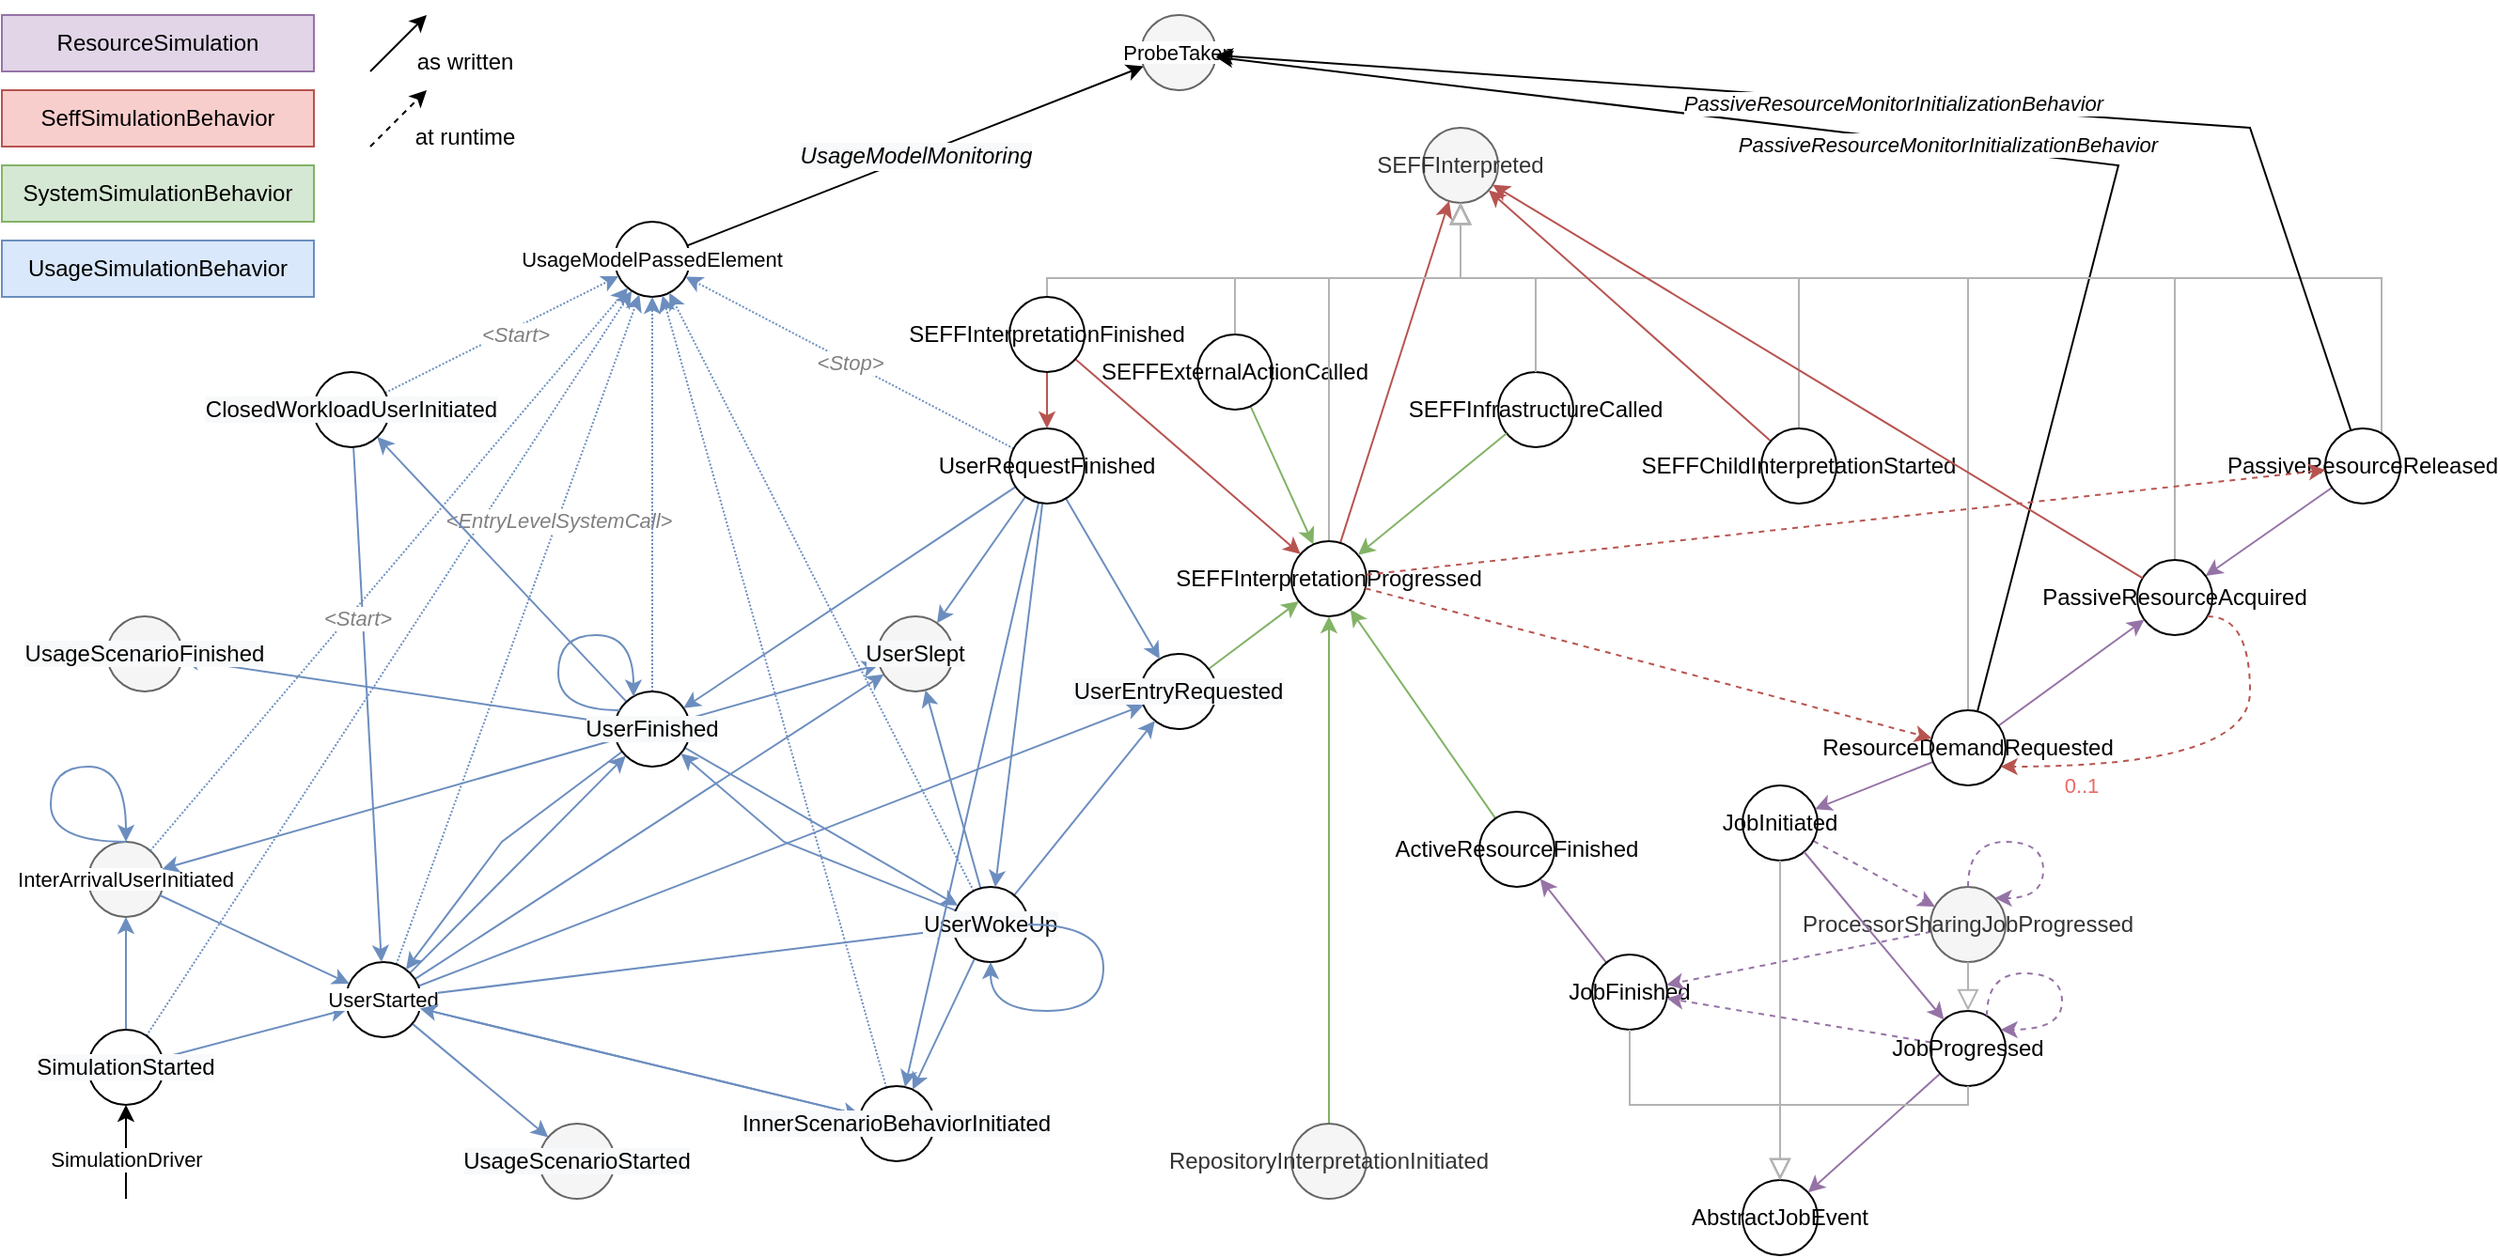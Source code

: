 <mxfile version="21.6.1" type="device" pages="5">
  <diagram id="pY_M03fXMCZfI5_SW9P0" name="UserProgressionEvents">
    <mxGraphModel dx="1292" dy="-289" grid="1" gridSize="10" guides="1" tooltips="1" connect="1" arrows="1" fold="1" page="1" pageScale="1" pageWidth="827" pageHeight="1169" math="0" shadow="0">
      <root>
        <mxCell id="0" />
        <mxCell id="1" parent="0" />
        <mxCell id="c3kQKwNORgFy_bX-Md5A-6" value="" style="endArrow=classic;html=1;rounded=0;fontColor=#000000;" parent="1" target="c3kQKwNORgFy_bX-Md5A-7" edge="1">
          <mxGeometry width="50" height="50" relative="1" as="geometry">
            <mxPoint x="710" y="1880" as="sourcePoint" />
            <mxPoint x="710" y="1940" as="targetPoint" />
          </mxGeometry>
        </mxCell>
        <mxCell id="c3kQKwNORgFy_bX-Md5A-43" value="SimulationDriver" style="edgeLabel;html=1;align=center;verticalAlign=middle;resizable=0;points=[];fontColor=#000000;" parent="c3kQKwNORgFy_bX-Md5A-6" vertex="1" connectable="0">
          <mxGeometry x="-0.134" relative="1" as="geometry">
            <mxPoint as="offset" />
          </mxGeometry>
        </mxCell>
        <mxCell id="c3kQKwNORgFy_bX-Md5A-16" value="" style="edgeStyle=none;rounded=0;orthogonalLoop=1;jettySize=auto;html=1;fontColor=#000000;fillColor=#dae8fc;strokeColor=#6c8ebf;" parent="1" source="c3kQKwNORgFy_bX-Md5A-7" target="c3kQKwNORgFy_bX-Md5A-13" edge="1">
          <mxGeometry relative="1" as="geometry" />
        </mxCell>
        <mxCell id="c3kQKwNORgFy_bX-Md5A-18" value="" style="edgeStyle=none;rounded=0;orthogonalLoop=1;jettySize=auto;html=1;fontColor=#000000;fillColor=#dae8fc;strokeColor=#6c8ebf;" parent="1" source="c3kQKwNORgFy_bX-Md5A-7" target="c3kQKwNORgFy_bX-Md5A-17" edge="1">
          <mxGeometry relative="1" as="geometry">
            <mxPoint x="950" y="1800" as="targetPoint" />
          </mxGeometry>
        </mxCell>
        <mxCell id="c3kQKwNORgFy_bX-Md5A-19" value="" style="edgeStyle=none;rounded=0;orthogonalLoop=1;jettySize=auto;html=1;fontColor=#000000;fillColor=#dae8fc;strokeColor=#6c8ebf;dashed=1;dashPattern=1 1;" parent="1" source="c3kQKwNORgFy_bX-Md5A-7" target="c3kQKwNORgFy_bX-Md5A-12" edge="1">
          <mxGeometry relative="1" as="geometry">
            <mxPoint x="1020" y="1890" as="targetPoint" />
          </mxGeometry>
        </mxCell>
        <mxCell id="c3kQKwNORgFy_bX-Md5A-7" value="&lt;meta charset=&quot;utf-8&quot;&gt;&lt;span style=&quot;color: rgb(0, 0, 0); font-family: Helvetica; font-size: 12px; font-style: normal; font-variant-ligatures: normal; font-variant-caps: normal; font-weight: 400; letter-spacing: normal; orphans: 2; text-align: left; text-indent: 0px; text-transform: none; widows: 2; word-spacing: 0px; -webkit-text-stroke-width: 0px; background-color: rgb(248, 249, 250); text-decoration-thickness: initial; text-decoration-style: initial; text-decoration-color: initial; float: none; display: inline !important;&quot;&gt;SimulationStarted&lt;/span&gt;" style="ellipse;whiteSpace=wrap;html=1;aspect=fixed;labelBackgroundColor=none;fontColor=#000000;" parent="1" vertex="1">
          <mxGeometry x="690" y="1790" width="40" height="40" as="geometry" />
        </mxCell>
        <mxCell id="c3kQKwNORgFy_bX-Md5A-12" value="&lt;meta charset=&quot;utf-8&quot;&gt;&lt;span style=&quot;color: rgb(0, 0, 0); font-family: Helvetica; font-size: 11px; font-style: normal; font-variant-ligatures: normal; font-variant-caps: normal; font-weight: 400; letter-spacing: normal; orphans: 2; text-align: center; text-indent: 0px; text-transform: none; widows: 2; word-spacing: 0px; -webkit-text-stroke-width: 0px; background-color: rgb(255, 255, 255); text-decoration-thickness: initial; text-decoration-style: initial; text-decoration-color: initial; float: none; display: inline !important;&quot;&gt;UsageModelPassedElement&lt;/span&gt;" style="ellipse;whiteSpace=wrap;html=1;aspect=fixed;labelBackgroundColor=none;fontColor=#000000;" parent="1" vertex="1">
          <mxGeometry x="970" y="1360" width="40" height="40" as="geometry" />
        </mxCell>
        <mxCell id="c3kQKwNORgFy_bX-Md5A-13" value="&lt;meta charset=&quot;utf-8&quot;&gt;&lt;span style=&quot;color: rgb(0, 0, 0); font-family: Helvetica; font-size: 11px; font-style: normal; font-variant-ligatures: normal; font-variant-caps: normal; font-weight: 400; letter-spacing: normal; orphans: 2; text-align: center; text-indent: 0px; text-transform: none; widows: 2; word-spacing: 0px; -webkit-text-stroke-width: 0px; background-color: rgb(255, 255, 255); text-decoration-thickness: initial; text-decoration-style: initial; text-decoration-color: initial; float: none; display: inline !important;&quot;&gt;InterArrivalUserInitiated&lt;/span&gt;" style="ellipse;whiteSpace=wrap;html=1;aspect=fixed;labelBackgroundColor=none;fontColor=#333333;fillColor=#f5f5f5;strokeColor=#666666;" parent="1" vertex="1">
          <mxGeometry x="690" y="1690" width="40" height="40" as="geometry" />
        </mxCell>
        <mxCell id="c3kQKwNORgFy_bX-Md5A-26" value="" style="edgeStyle=none;rounded=0;orthogonalLoop=1;jettySize=auto;html=1;fontColor=#000000;fillColor=#dae8fc;strokeColor=#6c8ebf;" parent="1" source="c3kQKwNORgFy_bX-Md5A-17" target="c3kQKwNORgFy_bX-Md5A-21" edge="1">
          <mxGeometry relative="1" as="geometry">
            <mxPoint x="1010" y="1640" as="targetPoint" />
          </mxGeometry>
        </mxCell>
        <mxCell id="c3kQKwNORgFy_bX-Md5A-27" value="" style="edgeStyle=none;rounded=0;orthogonalLoop=1;jettySize=auto;html=1;fontColor=#000000;fillColor=#dae8fc;strokeColor=#6c8ebf;" parent="1" source="c3kQKwNORgFy_bX-Md5A-17" target="c3kQKwNORgFy_bX-Md5A-22" edge="1">
          <mxGeometry relative="1" as="geometry" />
        </mxCell>
        <mxCell id="c3kQKwNORgFy_bX-Md5A-28" value="" style="edgeStyle=none;rounded=0;orthogonalLoop=1;jettySize=auto;html=1;fontColor=#000000;fillColor=#dae8fc;strokeColor=#6c8ebf;" parent="1" source="c3kQKwNORgFy_bX-Md5A-17" target="c3kQKwNORgFy_bX-Md5A-23" edge="1">
          <mxGeometry relative="1" as="geometry" />
        </mxCell>
        <mxCell id="c3kQKwNORgFy_bX-Md5A-29" value="" style="edgeStyle=none;rounded=0;orthogonalLoop=1;jettySize=auto;html=1;fontColor=#000000;fillColor=#dae8fc;strokeColor=#6c8ebf;" parent="1" source="c3kQKwNORgFy_bX-Md5A-17" target="c3kQKwNORgFy_bX-Md5A-24" edge="1">
          <mxGeometry relative="1" as="geometry" />
        </mxCell>
        <mxCell id="c3kQKwNORgFy_bX-Md5A-30" value="" style="edgeStyle=none;rounded=0;orthogonalLoop=1;jettySize=auto;html=1;fontColor=#000000;fillColor=#dae8fc;strokeColor=#6c8ebf;" parent="1" source="c3kQKwNORgFy_bX-Md5A-17" target="c3kQKwNORgFy_bX-Md5A-25" edge="1">
          <mxGeometry relative="1" as="geometry" />
        </mxCell>
        <mxCell id="c3kQKwNORgFy_bX-Md5A-32" value="" style="edgeStyle=none;rounded=0;orthogonalLoop=1;jettySize=auto;html=1;fontColor=#000000;fillColor=#dae8fc;strokeColor=#6c8ebf;" parent="1" source="c3kQKwNORgFy_bX-Md5A-17" target="c3kQKwNORgFy_bX-Md5A-31" edge="1">
          <mxGeometry relative="1" as="geometry" />
        </mxCell>
        <mxCell id="c3kQKwNORgFy_bX-Md5A-34" value="&lt;i&gt;&amp;lt;EntryLevelSystemCall&amp;gt;&lt;/i&gt;" style="edgeStyle=none;rounded=0;orthogonalLoop=1;jettySize=auto;html=1;fontColor=#808080;fillColor=#dae8fc;strokeColor=#6c8ebf;dashed=1;dashPattern=1 1;" parent="1" source="c3kQKwNORgFy_bX-Md5A-17" target="c3kQKwNORgFy_bX-Md5A-12" edge="1">
          <mxGeometry x="0.321" y="-1" relative="1" as="geometry">
            <mxPoint y="-1" as="offset" />
          </mxGeometry>
        </mxCell>
        <mxCell id="c3kQKwNORgFy_bX-Md5A-17" value="&lt;meta charset=&quot;utf-8&quot;&gt;&lt;span style=&quot;color: rgb(0, 0, 0); font-family: Helvetica; font-size: 11px; font-style: normal; font-variant-ligatures: normal; font-variant-caps: normal; font-weight: 400; letter-spacing: normal; orphans: 2; text-align: center; text-indent: 0px; text-transform: none; widows: 2; word-spacing: 0px; -webkit-text-stroke-width: 0px; background-color: rgb(255, 255, 255); text-decoration-thickness: initial; text-decoration-style: initial; text-decoration-color: initial; float: none; display: inline !important;&quot;&gt;UserStarted&lt;/span&gt;" style="ellipse;whiteSpace=wrap;html=1;aspect=fixed;labelBackgroundColor=none;fontColor=#000000;" parent="1" vertex="1">
          <mxGeometry x="827" y="1754" width="40" height="40" as="geometry" />
        </mxCell>
        <mxCell id="c3kQKwNORgFy_bX-Md5A-46" style="rounded=0;orthogonalLoop=1;jettySize=auto;html=1;fontColor=#000000;fillColor=#dae8fc;strokeColor=#6c8ebf;" parent="1" source="c3kQKwNORgFy_bX-Md5A-21" target="c3kQKwNORgFy_bX-Md5A-17" edge="1">
          <mxGeometry relative="1" as="geometry">
            <Array as="points">
              <mxPoint x="910" y="1690" />
            </Array>
          </mxGeometry>
        </mxCell>
        <mxCell id="c3kQKwNORgFy_bX-Md5A-47" style="edgeStyle=none;rounded=0;orthogonalLoop=1;jettySize=auto;html=1;fontColor=#000000;fillColor=#dae8fc;strokeColor=#6c8ebf;" parent="1" source="c3kQKwNORgFy_bX-Md5A-21" target="c3kQKwNORgFy_bX-Md5A-13" edge="1">
          <mxGeometry relative="1" as="geometry" />
        </mxCell>
        <mxCell id="c3kQKwNORgFy_bX-Md5A-49" style="edgeStyle=none;rounded=0;orthogonalLoop=1;jettySize=auto;html=1;fontColor=#000000;fillColor=#dae8fc;strokeColor=#6c8ebf;" parent="1" source="c3kQKwNORgFy_bX-Md5A-21" target="c3kQKwNORgFy_bX-Md5A-23" edge="1">
          <mxGeometry relative="1" as="geometry" />
        </mxCell>
        <mxCell id="c3kQKwNORgFy_bX-Md5A-50" style="edgeStyle=none;rounded=0;orthogonalLoop=1;jettySize=auto;html=1;fontColor=#000000;fillColor=#dae8fc;strokeColor=#6c8ebf;" parent="1" source="c3kQKwNORgFy_bX-Md5A-21" target="c3kQKwNORgFy_bX-Md5A-24" edge="1">
          <mxGeometry relative="1" as="geometry" />
        </mxCell>
        <mxCell id="c3kQKwNORgFy_bX-Md5A-51" style="edgeStyle=none;rounded=0;orthogonalLoop=1;jettySize=auto;html=1;fontColor=#000000;fillColor=#dae8fc;strokeColor=#6c8ebf;dashed=1;dashPattern=1 1;" parent="1" source="c3kQKwNORgFy_bX-Md5A-21" target="c3kQKwNORgFy_bX-Md5A-12" edge="1">
          <mxGeometry relative="1" as="geometry" />
        </mxCell>
        <mxCell id="c3kQKwNORgFy_bX-Md5A-56" style="edgeStyle=none;rounded=0;orthogonalLoop=1;jettySize=auto;html=1;fontColor=#000000;fillColor=#dae8fc;strokeColor=#6c8ebf;" parent="1" source="c3kQKwNORgFy_bX-Md5A-21" target="c3kQKwNORgFy_bX-Md5A-54" edge="1">
          <mxGeometry relative="1" as="geometry" />
        </mxCell>
        <mxCell id="c3kQKwNORgFy_bX-Md5A-57" style="edgeStyle=none;rounded=0;orthogonalLoop=1;jettySize=auto;html=1;fontColor=#000000;fillColor=#dae8fc;strokeColor=#6c8ebf;" parent="1" source="c3kQKwNORgFy_bX-Md5A-21" target="c3kQKwNORgFy_bX-Md5A-53" edge="1">
          <mxGeometry relative="1" as="geometry" />
        </mxCell>
        <mxCell id="c3kQKwNORgFy_bX-Md5A-21" value="&lt;meta charset=&quot;utf-8&quot;&gt;&lt;span style=&quot;color: rgb(0, 0, 0); font-family: Helvetica; font-size: 12px; font-style: normal; font-variant-ligatures: normal; font-variant-caps: normal; font-weight: 400; letter-spacing: normal; orphans: 2; text-align: left; text-indent: 0px; text-transform: none; widows: 2; word-spacing: 0px; -webkit-text-stroke-width: 0px; background-color: rgb(248, 249, 250); text-decoration-thickness: initial; text-decoration-style: initial; text-decoration-color: initial; float: none; display: inline !important;&quot;&gt;UserFinished&lt;/span&gt;" style="ellipse;whiteSpace=wrap;html=1;aspect=fixed;labelBackgroundColor=none;fontColor=#000000;" parent="1" vertex="1">
          <mxGeometry x="970" y="1610" width="40" height="40" as="geometry" />
        </mxCell>
        <mxCell id="c3kQKwNORgFy_bX-Md5A-93" style="edgeStyle=none;rounded=0;orthogonalLoop=1;jettySize=auto;html=1;fontColor=#000000;fillColor=#d5e8d4;strokeColor=#82b366;" parent="1" source="c3kQKwNORgFy_bX-Md5A-22" target="c3kQKwNORgFy_bX-Md5A-92" edge="1">
          <mxGeometry relative="1" as="geometry" />
        </mxCell>
        <mxCell id="c3kQKwNORgFy_bX-Md5A-22" value="&lt;meta charset=&quot;utf-8&quot;&gt;&lt;span style=&quot;color: rgb(0, 0, 0); font-family: Helvetica; font-size: 12px; font-style: normal; font-variant-ligatures: normal; font-variant-caps: normal; font-weight: 400; letter-spacing: normal; orphans: 2; text-align: left; text-indent: 0px; text-transform: none; widows: 2; word-spacing: 0px; -webkit-text-stroke-width: 0px; background-color: rgb(248, 249, 250); text-decoration-thickness: initial; text-decoration-style: initial; text-decoration-color: initial; float: none; display: inline !important;&quot;&gt;UserEntryRequested&lt;/span&gt;" style="ellipse;whiteSpace=wrap;html=1;aspect=fixed;labelBackgroundColor=none;fontColor=#000000;" parent="1" vertex="1">
          <mxGeometry x="1250" y="1590" width="40" height="40" as="geometry" />
        </mxCell>
        <mxCell id="c3kQKwNORgFy_bX-Md5A-23" value="&lt;meta charset=&quot;utf-8&quot;&gt;&lt;span style=&quot;color: rgb(0, 0, 0); font-family: Helvetica; font-size: 12px; font-style: normal; font-variant-ligatures: normal; font-variant-caps: normal; font-weight: 400; letter-spacing: normal; orphans: 2; text-align: left; text-indent: 0px; text-transform: none; widows: 2; word-spacing: 0px; -webkit-text-stroke-width: 0px; background-color: rgb(248, 249, 250); text-decoration-thickness: initial; text-decoration-style: initial; text-decoration-color: initial; float: none; display: inline !important;&quot;&gt;UserSlept&lt;/span&gt;" style="ellipse;whiteSpace=wrap;html=1;aspect=fixed;labelBackgroundColor=none;fontColor=#333333;fillColor=#f5f5f5;strokeColor=#666666;" parent="1" vertex="1">
          <mxGeometry x="1110" y="1570" width="40" height="40" as="geometry" />
        </mxCell>
        <mxCell id="c3kQKwNORgFy_bX-Md5A-58" style="edgeStyle=none;rounded=0;orthogonalLoop=1;jettySize=auto;html=1;fontColor=#000000;fillColor=#dae8fc;strokeColor=#6c8ebf;" parent="1" source="c3kQKwNORgFy_bX-Md5A-24" target="c3kQKwNORgFy_bX-Md5A-21" edge="1">
          <mxGeometry relative="1" as="geometry">
            <Array as="points">
              <mxPoint x="1060" y="1690" />
            </Array>
          </mxGeometry>
        </mxCell>
        <mxCell id="c3kQKwNORgFy_bX-Md5A-59" style="edgeStyle=none;rounded=0;orthogonalLoop=1;jettySize=auto;html=1;fontColor=#000000;fillColor=#dae8fc;strokeColor=#6c8ebf;" parent="1" source="c3kQKwNORgFy_bX-Md5A-24" target="c3kQKwNORgFy_bX-Md5A-22" edge="1">
          <mxGeometry relative="1" as="geometry" />
        </mxCell>
        <mxCell id="c3kQKwNORgFy_bX-Md5A-60" style="edgeStyle=none;rounded=0;orthogonalLoop=1;jettySize=auto;html=1;fontColor=#000000;fillColor=#dae8fc;strokeColor=#6c8ebf;" parent="1" source="c3kQKwNORgFy_bX-Md5A-24" target="c3kQKwNORgFy_bX-Md5A-23" edge="1">
          <mxGeometry relative="1" as="geometry" />
        </mxCell>
        <mxCell id="c3kQKwNORgFy_bX-Md5A-62" style="edgeStyle=none;rounded=0;orthogonalLoop=1;jettySize=auto;html=1;fontColor=#000000;fillColor=#dae8fc;strokeColor=#6c8ebf;" parent="1" source="c3kQKwNORgFy_bX-Md5A-24" target="c3kQKwNORgFy_bX-Md5A-25" edge="1">
          <mxGeometry relative="1" as="geometry" />
        </mxCell>
        <mxCell id="c3kQKwNORgFy_bX-Md5A-63" style="edgeStyle=none;rounded=0;orthogonalLoop=1;jettySize=auto;html=1;fontColor=#000000;fillColor=#dae8fc;strokeColor=#6c8ebf;dashed=1;dashPattern=1 1;" parent="1" source="c3kQKwNORgFy_bX-Md5A-24" target="c3kQKwNORgFy_bX-Md5A-12" edge="1">
          <mxGeometry relative="1" as="geometry" />
        </mxCell>
        <mxCell id="c3kQKwNORgFy_bX-Md5A-24" value="&lt;meta charset=&quot;utf-8&quot;&gt;&lt;span style=&quot;color: rgb(0, 0, 0); font-family: Helvetica; font-size: 12px; font-style: normal; font-variant-ligatures: normal; font-variant-caps: normal; font-weight: 400; letter-spacing: normal; orphans: 2; text-align: left; text-indent: 0px; text-transform: none; widows: 2; word-spacing: 0px; -webkit-text-stroke-width: 0px; background-color: rgb(248, 249, 250); text-decoration-thickness: initial; text-decoration-style: initial; text-decoration-color: initial; float: none; display: inline !important;&quot;&gt;UserWokeUp&lt;/span&gt;" style="ellipse;whiteSpace=wrap;html=1;aspect=fixed;labelBackgroundColor=none;fontColor=#000000;" parent="1" vertex="1">
          <mxGeometry x="1150" y="1714" width="40" height="40" as="geometry" />
        </mxCell>
        <mxCell id="c3kQKwNORgFy_bX-Md5A-67" style="edgeStyle=none;rounded=0;orthogonalLoop=1;jettySize=auto;html=1;fontColor=#000000;fillColor=#dae8fc;strokeColor=#6c8ebf;" parent="1" source="c3kQKwNORgFy_bX-Md5A-25" target="c3kQKwNORgFy_bX-Md5A-17" edge="1">
          <mxGeometry relative="1" as="geometry" />
        </mxCell>
        <mxCell id="c3kQKwNORgFy_bX-Md5A-68" style="edgeStyle=none;rounded=0;orthogonalLoop=1;jettySize=auto;html=1;fontColor=#000000;fillColor=#dae8fc;strokeColor=#6c8ebf;dashed=1;dashPattern=1 1;" parent="1" source="c3kQKwNORgFy_bX-Md5A-25" target="c3kQKwNORgFy_bX-Md5A-12" edge="1">
          <mxGeometry relative="1" as="geometry" />
        </mxCell>
        <mxCell id="c3kQKwNORgFy_bX-Md5A-25" value="&lt;meta charset=&quot;utf-8&quot;&gt;&lt;span style=&quot;color: rgb(0, 0, 0); font-family: Helvetica; font-size: 12px; font-style: normal; font-variant-ligatures: normal; font-variant-caps: normal; font-weight: 400; letter-spacing: normal; orphans: 2; text-align: left; text-indent: 0px; text-transform: none; widows: 2; word-spacing: 0px; -webkit-text-stroke-width: 0px; background-color: rgb(248, 249, 250); text-decoration-thickness: initial; text-decoration-style: initial; text-decoration-color: initial; float: none; display: inline !important;&quot;&gt;InnerScenarioBehaviorInitiated&lt;/span&gt;" style="ellipse;whiteSpace=wrap;html=1;aspect=fixed;labelBackgroundColor=none;fontColor=#000000;" parent="1" vertex="1">
          <mxGeometry x="1100" y="1820" width="40" height="40" as="geometry" />
        </mxCell>
        <mxCell id="c3kQKwNORgFy_bX-Md5A-31" value="&lt;meta charset=&quot;utf-8&quot;&gt;&lt;span style=&quot;color: rgb(0, 0, 0); font-family: Helvetica; font-size: 12px; font-style: normal; font-variant-ligatures: normal; font-variant-caps: normal; font-weight: 400; letter-spacing: normal; orphans: 2; text-align: left; text-indent: 0px; text-transform: none; widows: 2; word-spacing: 0px; -webkit-text-stroke-width: 0px; background-color: rgb(248, 249, 250); text-decoration-thickness: initial; text-decoration-style: initial; text-decoration-color: initial; float: none; display: inline !important;&quot;&gt;UsageScenarioStarted&lt;/span&gt;" style="ellipse;whiteSpace=wrap;html=1;aspect=fixed;labelBackgroundColor=none;fontColor=#333333;fillColor=#f5f5f5;strokeColor=#666666;" parent="1" vertex="1">
          <mxGeometry x="930" y="1840" width="40" height="40" as="geometry" />
        </mxCell>
        <mxCell id="c3kQKwNORgFy_bX-Md5A-41" value="&lt;span style=&quot;color: rgb(0, 0, 0); font-family: Helvetica; font-size: 12px; font-variant-ligatures: normal; font-variant-caps: normal; font-weight: 400; letter-spacing: normal; orphans: 2; text-align: center; text-indent: 0px; text-transform: none; widows: 2; word-spacing: 0px; -webkit-text-stroke-width: 0px; background-color: rgb(248, 249, 250); text-decoration-thickness: initial; text-decoration-style: initial; text-decoration-color: initial; float: none; display: inline !important;&quot;&gt;&lt;i&gt;UsageModelMonitoring&lt;/i&gt;&lt;/span&gt;" style="edgeStyle=none;rounded=0;orthogonalLoop=1;jettySize=auto;html=1;fontColor=#000000;" parent="1" source="c3kQKwNORgFy_bX-Md5A-12" target="c3kQKwNORgFy_bX-Md5A-39" edge="1">
          <mxGeometry relative="1" as="geometry">
            <mxPoint x="940" y="2120" as="sourcePoint" />
          </mxGeometry>
        </mxCell>
        <mxCell id="c3kQKwNORgFy_bX-Md5A-39" value="&lt;meta charset=&quot;utf-8&quot;&gt;&lt;span style=&quot;color: rgb(0, 0, 0); font-family: Helvetica; font-size: 11px; font-style: normal; font-variant-ligatures: normal; font-variant-caps: normal; font-weight: 400; letter-spacing: normal; orphans: 2; text-align: center; text-indent: 0px; text-transform: none; widows: 2; word-spacing: 0px; -webkit-text-stroke-width: 0px; background-color: rgb(255, 255, 255); text-decoration-thickness: initial; text-decoration-style: initial; text-decoration-color: initial; float: none; display: inline !important;&quot;&gt;ProbeTaken&lt;/span&gt;" style="ellipse;whiteSpace=wrap;html=1;aspect=fixed;labelBackgroundColor=none;fontColor=#333333;fillColor=#f5f5f5;strokeColor=#666666;" parent="1" vertex="1">
          <mxGeometry x="1250" y="1250" width="40" height="40" as="geometry" />
        </mxCell>
        <mxCell id="c3kQKwNORgFy_bX-Md5A-44" value="UsageSimulationBehavior" style="rounded=0;whiteSpace=wrap;html=1;labelBackgroundColor=none;fillColor=#dae8fc;strokeColor=#6c8ebf;" parent="1" vertex="1">
          <mxGeometry x="644" y="1370" width="166" height="30" as="geometry" />
        </mxCell>
        <mxCell id="c3kQKwNORgFy_bX-Md5A-52" value="SEFFInterpreted&lt;br&gt;" style="ellipse;whiteSpace=wrap;html=1;aspect=fixed;labelBackgroundColor=none;fontColor=#333333;fillColor=#f5f5f5;strokeColor=#666666;" parent="1" vertex="1">
          <mxGeometry x="1400" y="1310" width="40" height="40" as="geometry" />
        </mxCell>
        <mxCell id="c3kQKwNORgFy_bX-Md5A-65" style="edgeStyle=none;rounded=0;orthogonalLoop=1;jettySize=auto;html=1;fontColor=#000000;fillColor=#dae8fc;strokeColor=#6c8ebf;" parent="1" source="c3kQKwNORgFy_bX-Md5A-53" target="c3kQKwNORgFy_bX-Md5A-17" edge="1">
          <mxGeometry relative="1" as="geometry" />
        </mxCell>
        <mxCell id="c3kQKwNORgFy_bX-Md5A-66" style="edgeStyle=none;rounded=0;orthogonalLoop=1;jettySize=auto;html=1;fontColor=#000000;fillColor=#dae8fc;strokeColor=#6c8ebf;dashed=1;dashPattern=1 1;" parent="1" source="c3kQKwNORgFy_bX-Md5A-53" target="c3kQKwNORgFy_bX-Md5A-12" edge="1">
          <mxGeometry relative="1" as="geometry" />
        </mxCell>
        <mxCell id="meY75biufjFafvPTfwLq-4" value="&lt;i&gt;&amp;lt;Start&amp;gt;&lt;/i&gt;" style="edgeLabel;html=1;align=center;verticalAlign=middle;resizable=0;points=[];fontColor=#808080;" parent="c3kQKwNORgFy_bX-Md5A-66" vertex="1" connectable="0">
          <mxGeometry x="0.09" y="-3" relative="1" as="geometry">
            <mxPoint as="offset" />
          </mxGeometry>
        </mxCell>
        <mxCell id="c3kQKwNORgFy_bX-Md5A-53" value="&lt;meta charset=&quot;utf-8&quot;&gt;&lt;span style=&quot;color: rgb(0, 0, 0); font-family: Helvetica; font-size: 12px; font-style: normal; font-variant-ligatures: normal; font-variant-caps: normal; font-weight: 400; letter-spacing: normal; orphans: 2; text-align: left; text-indent: 0px; text-transform: none; widows: 2; word-spacing: 0px; -webkit-text-stroke-width: 0px; background-color: rgb(248, 249, 250); text-decoration-thickness: initial; text-decoration-style: initial; text-decoration-color: initial; float: none; display: inline !important;&quot;&gt;ClosedWorkloadUserInitiated&lt;/span&gt;" style="ellipse;whiteSpace=wrap;html=1;aspect=fixed;labelBackgroundColor=none;fontColor=#000000;" parent="1" vertex="1">
          <mxGeometry x="810" y="1440" width="40" height="40" as="geometry" />
        </mxCell>
        <mxCell id="c3kQKwNORgFy_bX-Md5A-54" value="&lt;meta charset=&quot;utf-8&quot;&gt;&lt;span style=&quot;color: rgb(0, 0, 0); font-family: Helvetica; font-size: 12px; font-style: normal; font-variant-ligatures: normal; font-variant-caps: normal; font-weight: 400; letter-spacing: normal; orphans: 2; text-align: left; text-indent: 0px; text-transform: none; widows: 2; word-spacing: 0px; -webkit-text-stroke-width: 0px; background-color: rgb(248, 249, 250); text-decoration-thickness: initial; text-decoration-style: initial; text-decoration-color: initial; float: none; display: inline !important;&quot;&gt;UsageScenarioFinished&lt;/span&gt;" style="ellipse;whiteSpace=wrap;html=1;aspect=fixed;labelBackgroundColor=none;fontColor=#333333;fillColor=#f5f5f5;strokeColor=#666666;" parent="1" vertex="1">
          <mxGeometry x="700" y="1570" width="40" height="40" as="geometry" />
        </mxCell>
        <mxCell id="c3kQKwNORgFy_bX-Md5A-61" style="edgeStyle=orthogonalEdgeStyle;rounded=0;orthogonalLoop=1;jettySize=auto;html=1;fontColor=#000000;fillColor=#dae8fc;strokeColor=#6c8ebf;curved=1;" parent="1" source="c3kQKwNORgFy_bX-Md5A-24" target="c3kQKwNORgFy_bX-Md5A-24" edge="1">
          <mxGeometry relative="1" as="geometry">
            <Array as="points">
              <mxPoint x="1230" y="1734" />
              <mxPoint x="1230" y="1780" />
              <mxPoint x="1170" y="1780" />
            </Array>
          </mxGeometry>
        </mxCell>
        <mxCell id="c3kQKwNORgFy_bX-Md5A-74" value="SystemSimulationBehavior" style="rounded=0;whiteSpace=wrap;html=1;labelBackgroundColor=none;fillColor=#d5e8d4;strokeColor=#82b366;" parent="1" vertex="1">
          <mxGeometry x="644" y="1330" width="166" height="30" as="geometry" />
        </mxCell>
        <mxCell id="c3kQKwNORgFy_bX-Md5A-105" style="edgeStyle=orthogonalEdgeStyle;rounded=0;orthogonalLoop=1;jettySize=auto;html=1;fontColor=#000000;endArrow=block;endFill=0;endSize=9;fillColor=#f5f5f5;strokeColor=#B3B3B3;" parent="1" source="c3kQKwNORgFy_bX-Md5A-75" target="c3kQKwNORgFy_bX-Md5A-52" edge="1">
          <mxGeometry relative="1" as="geometry">
            <Array as="points">
              <mxPoint x="1800" y="1390" />
              <mxPoint x="1420" y="1390" />
            </Array>
          </mxGeometry>
        </mxCell>
        <mxCell id="_esYf3y5pR4OpUHl3iDr-14" style="edgeStyle=none;rounded=0;orthogonalLoop=1;jettySize=auto;html=1;fillColor=#e1d5e7;strokeColor=#9673a6;" parent="1" source="c3kQKwNORgFy_bX-Md5A-88" target="c3kQKwNORgFy_bX-Md5A-75" edge="1">
          <mxGeometry relative="1" as="geometry">
            <mxPoint x="1950" y="1530" as="targetPoint" />
          </mxGeometry>
        </mxCell>
        <mxCell id="c3kQKwNORgFy_bX-Md5A-75" value="PassiveResourceAcquired" style="ellipse;whiteSpace=wrap;html=1;aspect=fixed;labelBackgroundColor=none;fontColor=#000000;" parent="1" vertex="1">
          <mxGeometry x="1780" y="1540" width="40" height="40" as="geometry" />
        </mxCell>
        <mxCell id="_esYf3y5pR4OpUHl3iDr-15" style="edgeStyle=none;rounded=0;orthogonalLoop=1;jettySize=auto;html=1;fillColor=#d5e8d4;strokeColor=#82b366;" parent="1" source="c3kQKwNORgFy_bX-Md5A-76" target="c3kQKwNORgFy_bX-Md5A-92" edge="1">
          <mxGeometry relative="1" as="geometry" />
        </mxCell>
        <mxCell id="c3kQKwNORgFy_bX-Md5A-76" value="ActiveResourceFinished" style="ellipse;whiteSpace=wrap;html=1;aspect=fixed;labelBackgroundColor=none;fontColor=#000000;" parent="1" vertex="1">
          <mxGeometry x="1430" y="1674" width="40" height="40" as="geometry" />
        </mxCell>
        <mxCell id="_esYf3y5pR4OpUHl3iDr-10" style="edgeStyle=none;rounded=0;orthogonalLoop=1;jettySize=auto;html=1;fillColor=#e1d5e7;strokeColor=#9673a6;" parent="1" source="c3kQKwNORgFy_bX-Md5A-77" target="c3kQKwNORgFy_bX-Md5A-76" edge="1">
          <mxGeometry relative="1" as="geometry" />
        </mxCell>
        <mxCell id="c3kQKwNORgFy_bX-Md5A-77" value="&lt;div style=&quot;text-align: left;&quot;&gt;JobFinished&lt;/div&gt;" style="ellipse;whiteSpace=wrap;html=1;aspect=fixed;labelBackgroundColor=none;fontColor=#000000;" parent="1" vertex="1">
          <mxGeometry x="1490" y="1750" width="40" height="40" as="geometry" />
        </mxCell>
        <mxCell id="c3kQKwNORgFy_bX-Md5A-78" value="AbstractJobEvent" style="ellipse;whiteSpace=wrap;html=1;aspect=fixed;labelBackgroundColor=none;fontColor=#000000;" parent="1" vertex="1">
          <mxGeometry x="1570" y="1870" width="40" height="40" as="geometry" />
        </mxCell>
        <mxCell id="_esYf3y5pR4OpUHl3iDr-4" style="rounded=0;orthogonalLoop=1;jettySize=auto;html=1;fillColor=#e1d5e7;strokeColor=#9673a6;" parent="1" source="c3kQKwNORgFy_bX-Md5A-79" target="c3kQKwNORgFy_bX-Md5A-78" edge="1">
          <mxGeometry relative="1" as="geometry" />
        </mxCell>
        <mxCell id="-ZKct0OskQ_KUCJ-27uW-5" style="rounded=0;orthogonalLoop=1;jettySize=auto;html=1;dashed=1;fillColor=#e1d5e7;strokeColor=#9673a6;" parent="1" source="c3kQKwNORgFy_bX-Md5A-79" target="c3kQKwNORgFy_bX-Md5A-77" edge="1">
          <mxGeometry relative="1" as="geometry" />
        </mxCell>
        <mxCell id="c3kQKwNORgFy_bX-Md5A-79" value="JobProgressed" style="ellipse;whiteSpace=wrap;html=1;aspect=fixed;labelBackgroundColor=none;fontColor=#000000;" parent="1" vertex="1">
          <mxGeometry x="1670" y="1780" width="40" height="40" as="geometry" />
        </mxCell>
        <mxCell id="_esYf3y5pR4OpUHl3iDr-3" style="edgeStyle=none;rounded=0;orthogonalLoop=1;jettySize=auto;html=1;fillColor=#e1d5e7;strokeColor=#9673a6;dashed=1;" parent="1" source="c3kQKwNORgFy_bX-Md5A-80" target="_esYf3y5pR4OpUHl3iDr-5" edge="1">
          <mxGeometry relative="1" as="geometry" />
        </mxCell>
        <mxCell id="c3kQKwNORgFy_bX-Md5A-80" value="JobInitiated" style="ellipse;whiteSpace=wrap;html=1;aspect=fixed;labelBackgroundColor=none;fontColor=#000000;" parent="1" vertex="1">
          <mxGeometry x="1570" y="1660" width="40" height="40" as="geometry" />
        </mxCell>
        <mxCell id="_esYf3y5pR4OpUHl3iDr-22" style="edgeStyle=none;rounded=0;orthogonalLoop=1;jettySize=auto;html=1;fillColor=#d5e8d4;strokeColor=#82b366;" parent="1" source="c3kQKwNORgFy_bX-Md5A-85" target="c3kQKwNORgFy_bX-Md5A-92" edge="1">
          <mxGeometry relative="1" as="geometry" />
        </mxCell>
        <mxCell id="c3kQKwNORgFy_bX-Md5A-85" value="RepositoryInterpretationInitiated" style="ellipse;whiteSpace=wrap;html=1;aspect=fixed;labelBackgroundColor=none;fontColor=#333333;fillColor=#f5f5f5;strokeColor=#666666;" parent="1" vertex="1">
          <mxGeometry x="1330" y="1840" width="40" height="40" as="geometry" />
        </mxCell>
        <mxCell id="_esYf3y5pR4OpUHl3iDr-16" style="edgeStyle=none;rounded=0;orthogonalLoop=1;jettySize=auto;html=1;fillColor=#dae8fc;strokeColor=#6c8ebf;" parent="1" source="c3kQKwNORgFy_bX-Md5A-86" target="c3kQKwNORgFy_bX-Md5A-21" edge="1">
          <mxGeometry relative="1" as="geometry" />
        </mxCell>
        <mxCell id="_esYf3y5pR4OpUHl3iDr-17" style="edgeStyle=none;rounded=0;orthogonalLoop=1;jettySize=auto;html=1;fillColor=#dae8fc;strokeColor=#6c8ebf;" parent="1" source="c3kQKwNORgFy_bX-Md5A-86" target="c3kQKwNORgFy_bX-Md5A-22" edge="1">
          <mxGeometry relative="1" as="geometry" />
        </mxCell>
        <mxCell id="_esYf3y5pR4OpUHl3iDr-18" style="edgeStyle=none;rounded=0;orthogonalLoop=1;jettySize=auto;html=1;fillColor=#dae8fc;strokeColor=#6c8ebf;" parent="1" source="c3kQKwNORgFy_bX-Md5A-86" target="c3kQKwNORgFy_bX-Md5A-23" edge="1">
          <mxGeometry relative="1" as="geometry" />
        </mxCell>
        <mxCell id="_esYf3y5pR4OpUHl3iDr-19" style="edgeStyle=none;rounded=0;orthogonalLoop=1;jettySize=auto;html=1;fillColor=#dae8fc;strokeColor=#6c8ebf;" parent="1" source="c3kQKwNORgFy_bX-Md5A-86" target="c3kQKwNORgFy_bX-Md5A-24" edge="1">
          <mxGeometry relative="1" as="geometry" />
        </mxCell>
        <mxCell id="_esYf3y5pR4OpUHl3iDr-20" style="edgeStyle=none;rounded=0;orthogonalLoop=1;jettySize=auto;html=1;fillColor=#dae8fc;strokeColor=#6c8ebf;" parent="1" source="c3kQKwNORgFy_bX-Md5A-86" target="c3kQKwNORgFy_bX-Md5A-25" edge="1">
          <mxGeometry relative="1" as="geometry">
            <mxPoint x="1240" y="1890" as="targetPoint" />
          </mxGeometry>
        </mxCell>
        <mxCell id="_esYf3y5pR4OpUHl3iDr-21" value="&lt;i&gt;&amp;lt;Stop&amp;gt;&lt;/i&gt;" style="edgeStyle=none;rounded=0;orthogonalLoop=1;jettySize=auto;html=1;fillColor=#dae8fc;strokeColor=#6c8ebf;fontColor=#808080;dashed=1;dashPattern=1 1;" parent="1" source="c3kQKwNORgFy_bX-Md5A-86" target="c3kQKwNORgFy_bX-Md5A-12" edge="1">
          <mxGeometry relative="1" as="geometry" />
        </mxCell>
        <mxCell id="c3kQKwNORgFy_bX-Md5A-86" value="UserRequestFinished" style="ellipse;whiteSpace=wrap;html=1;aspect=fixed;labelBackgroundColor=none;fontColor=#000000;" parent="1" vertex="1">
          <mxGeometry x="1180" y="1470" width="40" height="40" as="geometry" />
        </mxCell>
        <mxCell id="c3kQKwNORgFy_bX-Md5A-106" style="edgeStyle=orthogonalEdgeStyle;rounded=0;orthogonalLoop=1;jettySize=auto;html=1;fontColor=#000000;endArrow=block;endFill=0;endSize=9;fillColor=#f5f5f5;strokeColor=#B3B3B3;" parent="1" source="c3kQKwNORgFy_bX-Md5A-87" target="c3kQKwNORgFy_bX-Md5A-52" edge="1">
          <mxGeometry relative="1" as="geometry">
            <mxPoint x="1630" y="1560" as="targetPoint" />
            <Array as="points">
              <mxPoint x="1690" y="1390" />
              <mxPoint x="1420" y="1390" />
            </Array>
          </mxGeometry>
        </mxCell>
        <mxCell id="c3kQKwNORgFy_bX-Md5A-115" style="edgeStyle=none;rounded=0;orthogonalLoop=1;jettySize=auto;html=1;fontColor=#000000;endArrow=classic;endFill=1;endSize=6;fillColor=#e1d5e7;strokeColor=#9673a6;" parent="1" source="c3kQKwNORgFy_bX-Md5A-87" target="c3kQKwNORgFy_bX-Md5A-75" edge="1">
          <mxGeometry relative="1" as="geometry" />
        </mxCell>
        <mxCell id="c3kQKwNORgFy_bX-Md5A-116" style="edgeStyle=none;rounded=0;orthogonalLoop=1;jettySize=auto;html=1;fontColor=#000000;endArrow=classic;endFill=1;endSize=6;fillColor=#e1d5e7;strokeColor=#9673a6;" parent="1" source="c3kQKwNORgFy_bX-Md5A-87" target="c3kQKwNORgFy_bX-Md5A-80" edge="1">
          <mxGeometry relative="1" as="geometry" />
        </mxCell>
        <mxCell id="_esYf3y5pR4OpUHl3iDr-1" value="PassiveResourceMonitorInitializationBehavior" style="rounded=0;orthogonalLoop=1;jettySize=auto;html=1;fontStyle=2" parent="1" source="c3kQKwNORgFy_bX-Md5A-87" target="c3kQKwNORgFy_bX-Md5A-39" edge="1">
          <mxGeometry relative="1" as="geometry">
            <Array as="points">
              <mxPoint x="1770" y="1330" />
            </Array>
          </mxGeometry>
        </mxCell>
        <mxCell id="c3kQKwNORgFy_bX-Md5A-87" value="ResourceDemandRequested" style="ellipse;whiteSpace=wrap;html=1;aspect=fixed;labelBackgroundColor=none;fontColor=#000000;" parent="1" vertex="1">
          <mxGeometry x="1670" y="1620" width="40" height="40" as="geometry" />
        </mxCell>
        <mxCell id="c3kQKwNORgFy_bX-Md5A-104" style="edgeStyle=orthogonalEdgeStyle;rounded=0;orthogonalLoop=1;jettySize=auto;html=1;fontColor=#000000;endArrow=block;endFill=0;endSize=9;fillColor=#f5f5f5;strokeColor=#B3B3B3;" parent="1" source="c3kQKwNORgFy_bX-Md5A-88" target="c3kQKwNORgFy_bX-Md5A-52" edge="1">
          <mxGeometry relative="1" as="geometry">
            <mxPoint x="1700" y="1400" as="targetPoint" />
            <Array as="points">
              <mxPoint x="1910" y="1390" />
              <mxPoint x="1420" y="1390" />
            </Array>
          </mxGeometry>
        </mxCell>
        <mxCell id="c3kQKwNORgFy_bX-Md5A-88" value="PassiveResourceReleased" style="ellipse;whiteSpace=wrap;html=1;aspect=fixed;labelBackgroundColor=none;fontColor=#000000;" parent="1" vertex="1">
          <mxGeometry x="1880" y="1470" width="40" height="40" as="geometry" />
        </mxCell>
        <mxCell id="c3kQKwNORgFy_bX-Md5A-101" style="edgeStyle=orthogonalEdgeStyle;rounded=0;orthogonalLoop=1;jettySize=auto;html=1;fontColor=#000000;endArrow=block;endFill=0;endSize=9;fillColor=#f5f5f5;strokeColor=#B3B3B3;" parent="1" source="c3kQKwNORgFy_bX-Md5A-89" target="c3kQKwNORgFy_bX-Md5A-52" edge="1">
          <mxGeometry relative="1" as="geometry">
            <Array as="points">
              <mxPoint x="1300" y="1390" />
              <mxPoint x="1420" y="1390" />
            </Array>
          </mxGeometry>
        </mxCell>
        <mxCell id="c3kQKwNORgFy_bX-Md5A-112" style="edgeStyle=none;rounded=0;orthogonalLoop=1;jettySize=auto;html=1;fontColor=#000000;endArrow=classic;endFill=1;endSize=6;fillColor=#d5e8d4;strokeColor=#82b366;" parent="1" source="c3kQKwNORgFy_bX-Md5A-89" target="c3kQKwNORgFy_bX-Md5A-92" edge="1">
          <mxGeometry relative="1" as="geometry" />
        </mxCell>
        <mxCell id="c3kQKwNORgFy_bX-Md5A-89" value="SEFFExternalActionCalled" style="ellipse;whiteSpace=wrap;html=1;aspect=fixed;labelBackgroundColor=none;fontColor=#000000;" parent="1" vertex="1">
          <mxGeometry x="1280" y="1420" width="40" height="40" as="geometry" />
        </mxCell>
        <mxCell id="c3kQKwNORgFy_bX-Md5A-102" style="edgeStyle=orthogonalEdgeStyle;rounded=0;orthogonalLoop=1;jettySize=auto;html=1;fontColor=#000000;endArrow=block;endFill=0;endSize=9;fillColor=#f5f5f5;strokeColor=#B3B3B3;" parent="1" source="c3kQKwNORgFy_bX-Md5A-90" target="c3kQKwNORgFy_bX-Md5A-52" edge="1">
          <mxGeometry relative="1" as="geometry">
            <mxPoint x="1560" y="1460" as="targetPoint" />
            <Array as="points">
              <mxPoint x="1420" y="1390" />
            </Array>
          </mxGeometry>
        </mxCell>
        <mxCell id="c3kQKwNORgFy_bX-Md5A-110" style="edgeStyle=none;rounded=0;orthogonalLoop=1;jettySize=auto;html=1;fontColor=#000000;endArrow=classic;endFill=1;endSize=6;fillColor=#f8cecc;strokeColor=#b85450;" parent="1" source="c3kQKwNORgFy_bX-Md5A-90" target="c3kQKwNORgFy_bX-Md5A-92" edge="1">
          <mxGeometry relative="1" as="geometry" />
        </mxCell>
        <mxCell id="c3kQKwNORgFy_bX-Md5A-111" style="edgeStyle=none;rounded=0;orthogonalLoop=1;jettySize=auto;html=1;fontColor=#000000;endArrow=classic;endFill=1;endSize=6;fillColor=#f8cecc;strokeColor=#b85450;" parent="1" source="c3kQKwNORgFy_bX-Md5A-90" target="c3kQKwNORgFy_bX-Md5A-86" edge="1">
          <mxGeometry relative="1" as="geometry" />
        </mxCell>
        <mxCell id="c3kQKwNORgFy_bX-Md5A-90" value="SEFFInterpretationFinished" style="ellipse;whiteSpace=wrap;html=1;aspect=fixed;labelBackgroundColor=none;fontColor=#000000;" parent="1" vertex="1">
          <mxGeometry x="1180" y="1400" width="40" height="40" as="geometry" />
        </mxCell>
        <mxCell id="c3kQKwNORgFy_bX-Md5A-98" style="edgeStyle=orthogonalEdgeStyle;rounded=0;orthogonalLoop=1;jettySize=auto;html=1;fontColor=#000000;endArrow=block;endFill=0;endSize=9;fillColor=#f5f5f5;strokeColor=#B3B3B3;" parent="1" source="c3kQKwNORgFy_bX-Md5A-91" target="c3kQKwNORgFy_bX-Md5A-52" edge="1">
          <mxGeometry relative="1" as="geometry">
            <Array as="points">
              <mxPoint x="1600" y="1390" />
              <mxPoint x="1420" y="1390" />
            </Array>
          </mxGeometry>
        </mxCell>
        <mxCell id="c3kQKwNORgFy_bX-Md5A-109" style="rounded=0;orthogonalLoop=1;jettySize=auto;html=1;fontColor=#000000;endArrow=classic;endFill=1;endSize=6;fillColor=#f8cecc;strokeColor=#b85450;" parent="1" source="c3kQKwNORgFy_bX-Md5A-91" target="c3kQKwNORgFy_bX-Md5A-52" edge="1">
          <mxGeometry relative="1" as="geometry" />
        </mxCell>
        <mxCell id="c3kQKwNORgFy_bX-Md5A-91" value="SEFFChildInterpretationStarted" style="ellipse;whiteSpace=wrap;html=1;aspect=fixed;labelBackgroundColor=none;fontColor=#000000;" parent="1" vertex="1">
          <mxGeometry x="1580" y="1470" width="40" height="40" as="geometry" />
        </mxCell>
        <mxCell id="c3kQKwNORgFy_bX-Md5A-95" style="edgeStyle=none;rounded=0;orthogonalLoop=1;jettySize=auto;html=1;fontColor=#000000;fillColor=#f8cecc;strokeColor=#b85450;" parent="1" source="c3kQKwNORgFy_bX-Md5A-92" target="c3kQKwNORgFy_bX-Md5A-52" edge="1">
          <mxGeometry relative="1" as="geometry">
            <Array as="points" />
          </mxGeometry>
        </mxCell>
        <mxCell id="c3kQKwNORgFy_bX-Md5A-100" style="edgeStyle=orthogonalEdgeStyle;rounded=0;orthogonalLoop=1;jettySize=auto;html=1;fontColor=#000000;endArrow=block;endFill=0;endSize=9;fillColor=#f5f5f5;strokeColor=#B3B3B3;" parent="1" source="c3kQKwNORgFy_bX-Md5A-92" target="c3kQKwNORgFy_bX-Md5A-52" edge="1">
          <mxGeometry relative="1" as="geometry">
            <Array as="points">
              <mxPoint x="1350" y="1390" />
              <mxPoint x="1420" y="1390" />
            </Array>
          </mxGeometry>
        </mxCell>
        <mxCell id="c3kQKwNORgFy_bX-Md5A-92" value="SEFFInterpretationProgressed" style="ellipse;whiteSpace=wrap;html=1;aspect=fixed;labelBackgroundColor=none;fontColor=#000000;" parent="1" vertex="1">
          <mxGeometry x="1330" y="1530" width="40" height="40" as="geometry" />
        </mxCell>
        <mxCell id="c3kQKwNORgFy_bX-Md5A-94" value="SeffSimulationBehavior" style="rounded=0;whiteSpace=wrap;html=1;labelBackgroundColor=none;fillColor=#f8cecc;strokeColor=#b85450;" parent="1" vertex="1">
          <mxGeometry x="644" y="1290" width="166" height="30" as="geometry" />
        </mxCell>
        <mxCell id="c3kQKwNORgFy_bX-Md5A-114" value="ResourceSimulation" style="rounded=0;whiteSpace=wrap;html=1;labelBackgroundColor=none;fillColor=#e1d5e7;strokeColor=#9673a6;" parent="1" vertex="1">
          <mxGeometry x="644" y="1250" width="166" height="30" as="geometry" />
        </mxCell>
        <mxCell id="-ZKct0OskQ_KUCJ-27uW-4" style="rounded=0;orthogonalLoop=1;jettySize=auto;html=1;dashed=1;fillColor=#e1d5e7;strokeColor=#9673a6;" parent="1" source="_esYf3y5pR4OpUHl3iDr-5" target="c3kQKwNORgFy_bX-Md5A-77" edge="1">
          <mxGeometry relative="1" as="geometry" />
        </mxCell>
        <mxCell id="_esYf3y5pR4OpUHl3iDr-5" value="ProcessorSharingJobProgressed" style="ellipse;whiteSpace=wrap;html=1;aspect=fixed;labelBackgroundColor=none;fontColor=#333333;fillColor=#f5f5f5;strokeColor=#666666;" parent="1" vertex="1">
          <mxGeometry x="1670" y="1714" width="40" height="40" as="geometry" />
        </mxCell>
        <mxCell id="_esYf3y5pR4OpUHl3iDr-6" style="edgeStyle=none;rounded=0;orthogonalLoop=1;jettySize=auto;html=1;fontColor=#000000;endArrow=block;endFill=0;endSize=9;fillColor=#f5f5f5;strokeColor=#B3B3B3;" parent="1" source="c3kQKwNORgFy_bX-Md5A-80" target="c3kQKwNORgFy_bX-Md5A-78" edge="1">
          <mxGeometry relative="1" as="geometry">
            <mxPoint x="1584.524" y="1567.331" as="sourcePoint" />
            <mxPoint x="1395.479" y="1412.665" as="targetPoint" />
          </mxGeometry>
        </mxCell>
        <mxCell id="_esYf3y5pR4OpUHl3iDr-7" style="edgeStyle=orthogonalEdgeStyle;rounded=0;orthogonalLoop=1;jettySize=auto;html=1;fontColor=#000000;endArrow=block;endFill=0;endSize=9;fillColor=#f5f5f5;strokeColor=#B3B3B3;" parent="1" source="c3kQKwNORgFy_bX-Md5A-77" target="c3kQKwNORgFy_bX-Md5A-78" edge="1">
          <mxGeometry relative="1" as="geometry">
            <mxPoint x="1957.156" y="1920.279" as="sourcePoint" />
            <mxPoint x="2130" y="2110" as="targetPoint" />
            <Array as="points">
              <mxPoint x="1510" y="1830" />
              <mxPoint x="1590" y="1830" />
            </Array>
          </mxGeometry>
        </mxCell>
        <mxCell id="_esYf3y5pR4OpUHl3iDr-8" style="edgeStyle=orthogonalEdgeStyle;rounded=0;orthogonalLoop=1;jettySize=auto;html=1;fontColor=#000000;endArrow=block;endFill=0;endSize=9;fillColor=#f5f5f5;strokeColor=#B3B3B3;" parent="1" source="c3kQKwNORgFy_bX-Md5A-79" target="c3kQKwNORgFy_bX-Md5A-78" edge="1">
          <mxGeometry relative="1" as="geometry">
            <mxPoint x="1867.156" y="1930.279" as="sourcePoint" />
            <mxPoint x="2110" y="2020" as="targetPoint" />
            <Array as="points">
              <mxPoint x="1590" y="1830" />
            </Array>
          </mxGeometry>
        </mxCell>
        <mxCell id="_esYf3y5pR4OpUHl3iDr-13" value="PassiveResourceMonitorInitializationBehavior" style="rounded=0;orthogonalLoop=1;jettySize=auto;html=1;fontStyle=2" parent="1" source="c3kQKwNORgFy_bX-Md5A-88" target="c3kQKwNORgFy_bX-Md5A-39" edge="1">
          <mxGeometry relative="1" as="geometry">
            <mxPoint x="1991.814" y="1738.323" as="sourcePoint" />
            <mxPoint x="958.184" y="2211.673" as="targetPoint" />
            <Array as="points">
              <mxPoint x="1840" y="1310" />
            </Array>
          </mxGeometry>
        </mxCell>
        <mxCell id="-ZKct0OskQ_KUCJ-27uW-1" style="edgeStyle=none;rounded=0;orthogonalLoop=1;jettySize=auto;html=1;fontColor=#000000;endArrow=block;endFill=0;endSize=9;fillColor=#f5f5f5;strokeColor=#B3B3B3;" parent="1" source="_esYf3y5pR4OpUHl3iDr-5" target="c3kQKwNORgFy_bX-Md5A-79" edge="1">
          <mxGeometry relative="1" as="geometry">
            <mxPoint x="1522.0" y="1766.0" as="sourcePoint" />
            <mxPoint x="1588.0" y="1854.0" as="targetPoint" />
          </mxGeometry>
        </mxCell>
        <mxCell id="-ZKct0OskQ_KUCJ-27uW-2" style="edgeStyle=orthogonalEdgeStyle;rounded=0;orthogonalLoop=1;jettySize=auto;html=1;fillColor=#e1d5e7;strokeColor=#9673a6;curved=1;dashed=1;" parent="1" source="c3kQKwNORgFy_bX-Md5A-79" target="c3kQKwNORgFy_bX-Md5A-79" edge="1">
          <mxGeometry relative="1" as="geometry">
            <Array as="points">
              <mxPoint x="1700" y="1760" />
              <mxPoint x="1740" y="1760" />
              <mxPoint x="1740" y="1790" />
            </Array>
            <mxPoint x="1735.052" y="1843.287" as="sourcePoint" />
            <mxPoint x="1850" y="1830" as="targetPoint" />
          </mxGeometry>
        </mxCell>
        <mxCell id="-ZKct0OskQ_KUCJ-27uW-3" style="edgeStyle=orthogonalEdgeStyle;rounded=0;orthogonalLoop=1;jettySize=auto;html=1;fillColor=#e1d5e7;strokeColor=#9673a6;curved=1;dashed=1;" parent="1" source="_esYf3y5pR4OpUHl3iDr-5" target="_esYf3y5pR4OpUHl3iDr-5" edge="1">
          <mxGeometry relative="1" as="geometry">
            <Array as="points">
              <mxPoint x="1690" y="1690" />
              <mxPoint x="1730" y="1690" />
              <mxPoint x="1730" y="1720" />
            </Array>
            <mxPoint x="1700" y="1710" as="sourcePoint" />
            <mxPoint x="1467.321" y="1690" as="targetPoint" />
          </mxGeometry>
        </mxCell>
        <mxCell id="-ZKct0OskQ_KUCJ-27uW-6" value="" style="endArrow=classic;html=1;rounded=0;" parent="1" edge="1">
          <mxGeometry width="50" height="50" relative="1" as="geometry">
            <mxPoint x="840" y="1280" as="sourcePoint" />
            <mxPoint x="870" y="1250" as="targetPoint" />
          </mxGeometry>
        </mxCell>
        <mxCell id="-ZKct0OskQ_KUCJ-27uW-7" value="" style="endArrow=classic;html=1;rounded=0;dashed=1;" parent="1" edge="1">
          <mxGeometry width="50" height="50" relative="1" as="geometry">
            <mxPoint x="840" y="1320" as="sourcePoint" />
            <mxPoint x="870" y="1290" as="targetPoint" />
            <Array as="points">
              <mxPoint x="850" y="1310" />
            </Array>
          </mxGeometry>
        </mxCell>
        <mxCell id="-ZKct0OskQ_KUCJ-27uW-8" value="as written" style="text;html=1;align=center;verticalAlign=middle;resizable=0;points=[];autosize=1;strokeColor=none;fillColor=none;" parent="1" vertex="1">
          <mxGeometry x="855" y="1260" width="70" height="30" as="geometry" />
        </mxCell>
        <mxCell id="-ZKct0OskQ_KUCJ-27uW-10" value="at runtime" style="text;html=1;align=center;verticalAlign=middle;resizable=0;points=[];autosize=1;strokeColor=none;fillColor=none;" parent="1" vertex="1">
          <mxGeometry x="850" y="1300" width="80" height="30" as="geometry" />
        </mxCell>
        <mxCell id="meY75biufjFafvPTfwLq-1" value="" style="edgeStyle=none;rounded=0;orthogonalLoop=1;jettySize=auto;html=1;fontColor=#000000;fillColor=#dae8fc;strokeColor=#6c8ebf;" parent="1" source="c3kQKwNORgFy_bX-Md5A-13" target="c3kQKwNORgFy_bX-Md5A-17" edge="1">
          <mxGeometry relative="1" as="geometry">
            <mxPoint x="960" y="1790" as="sourcePoint" />
            <mxPoint x="960" y="1850" as="targetPoint" />
          </mxGeometry>
        </mxCell>
        <mxCell id="meY75biufjFafvPTfwLq-2" value="" style="edgeStyle=none;rounded=0;orthogonalLoop=1;jettySize=auto;html=1;fontColor=#000000;fillColor=#dae8fc;strokeColor=#6c8ebf;dashed=1;dashPattern=1 1;" parent="1" source="c3kQKwNORgFy_bX-Md5A-13" target="c3kQKwNORgFy_bX-Md5A-12" edge="1">
          <mxGeometry relative="1" as="geometry">
            <mxPoint x="739.594" y="1724.008" as="sourcePoint" />
            <mxPoint x="940.42" y="1765.921" as="targetPoint" />
          </mxGeometry>
        </mxCell>
        <mxCell id="meY75biufjFafvPTfwLq-5" value="&lt;i&gt;&amp;lt;Start&amp;gt;&lt;/i&gt;" style="edgeLabel;html=1;align=center;verticalAlign=middle;resizable=0;points=[];fontColor=#808080;" parent="meY75biufjFafvPTfwLq-2" vertex="1" connectable="0">
          <mxGeometry x="-0.157" y="-4" relative="1" as="geometry">
            <mxPoint as="offset" />
          </mxGeometry>
        </mxCell>
        <mxCell id="meY75biufjFafvPTfwLq-3" style="edgeStyle=orthogonalEdgeStyle;rounded=0;orthogonalLoop=1;jettySize=auto;html=1;fillColor=#dae8fc;strokeColor=#6c8ebf;curved=1;" parent="1" source="c3kQKwNORgFy_bX-Md5A-13" target="c3kQKwNORgFy_bX-Md5A-13" edge="1">
          <mxGeometry relative="1" as="geometry">
            <Array as="points">
              <mxPoint x="670" y="1690" />
              <mxPoint x="670" y="1650" />
              <mxPoint x="710" y="1650" />
            </Array>
            <mxPoint x="700" y="1690" as="sourcePoint" />
            <mxPoint x="700" y="1690" as="targetPoint" />
          </mxGeometry>
        </mxCell>
        <mxCell id="tWAcVHmwhPR_GKwm5L1n-1" style="edgeStyle=orthogonalEdgeStyle;rounded=0;orthogonalLoop=1;jettySize=auto;html=1;fillColor=#dae8fc;strokeColor=#6c8ebf;curved=1;" parent="1" source="c3kQKwNORgFy_bX-Md5A-21" target="c3kQKwNORgFy_bX-Md5A-21" edge="1">
          <mxGeometry relative="1" as="geometry">
            <Array as="points">
              <mxPoint x="940" y="1620" />
              <mxPoint x="940" y="1580" />
              <mxPoint x="980" y="1580" />
            </Array>
            <mxPoint x="980" y="1600" as="sourcePoint" />
            <mxPoint x="980" y="1600" as="targetPoint" />
          </mxGeometry>
        </mxCell>
        <mxCell id="SRZtIoOXWA2ciSjrj2Ci-1" style="rounded=0;orthogonalLoop=1;jettySize=auto;html=1;fontColor=#000000;endArrow=classic;endFill=1;endSize=6;fillColor=#f8cecc;strokeColor=#b85450;" parent="1" source="c3kQKwNORgFy_bX-Md5A-75" target="c3kQKwNORgFy_bX-Md5A-52" edge="1">
          <mxGeometry relative="1" as="geometry">
            <mxPoint x="1504.815" y="1526.984" as="sourcePoint" />
            <mxPoint x="1432.828" y="1359.799" as="targetPoint" />
          </mxGeometry>
        </mxCell>
        <mxCell id="SRZtIoOXWA2ciSjrj2Ci-3" style="edgeStyle=none;rounded=0;orthogonalLoop=1;jettySize=auto;html=1;fillColor=#e1d5e7;strokeColor=#9673a6;" parent="1" source="c3kQKwNORgFy_bX-Md5A-80" target="c3kQKwNORgFy_bX-Md5A-79" edge="1">
          <mxGeometry relative="1" as="geometry">
            <mxPoint x="1615.629" y="1722.48" as="sourcePoint" />
            <mxPoint x="1734.383" y="1817.506" as="targetPoint" />
          </mxGeometry>
        </mxCell>
        <mxCell id="SRZtIoOXWA2ciSjrj2Ci-4" value="&lt;font color=&quot;#ea6b66&quot;&gt;0..1&lt;/font&gt;" style="edgeStyle=orthogonalEdgeStyle;rounded=0;orthogonalLoop=1;jettySize=auto;html=1;fontColor=#000000;endArrow=classic;endFill=1;endSize=6;fillColor=#f8cecc;strokeColor=#b85450;curved=1;dashed=1;" parent="1" source="c3kQKwNORgFy_bX-Md5A-75" target="c3kQKwNORgFy_bX-Md5A-87" edge="1">
          <mxGeometry x="0.637" y="10" relative="1" as="geometry">
            <Array as="points">
              <mxPoint x="1840" y="1570" />
              <mxPoint x="1840" y="1650" />
            </Array>
            <mxPoint x="1861.36" y="1582.751" as="sourcePoint" />
            <mxPoint x="1446.641" y="1351.094" as="targetPoint" />
            <mxPoint as="offset" />
          </mxGeometry>
        </mxCell>
        <mxCell id="SRZtIoOXWA2ciSjrj2Ci-5" style="rounded=0;orthogonalLoop=1;jettySize=auto;html=1;fontColor=#000000;endArrow=classic;endFill=1;endSize=6;fillColor=#f8cecc;strokeColor=#b85450;dashed=1;" parent="1" source="c3kQKwNORgFy_bX-Md5A-92" target="c3kQKwNORgFy_bX-Md5A-88" edge="1">
          <mxGeometry relative="1" as="geometry">
            <mxPoint x="1890" y="1607.321" as="sourcePoint" />
            <mxPoint x="1847.321" y="1680" as="targetPoint" />
          </mxGeometry>
        </mxCell>
        <mxCell id="KSlGKmaumcSDwHpghKPZ-1" style="rounded=0;orthogonalLoop=1;jettySize=auto;html=1;fontColor=#000000;endArrow=classic;endFill=1;endSize=6;fillColor=#f8cecc;strokeColor=#b85450;dashed=1;" parent="1" source="c3kQKwNORgFy_bX-Md5A-92" target="c3kQKwNORgFy_bX-Md5A-87" edge="1">
          <mxGeometry relative="1" as="geometry">
            <mxPoint x="1380" y="1558" as="sourcePoint" />
            <mxPoint x="1890" y="1502" as="targetPoint" />
          </mxGeometry>
        </mxCell>
        <mxCell id="LpHY362ICvm4JJWDMLgc-1" value="SEFFInfrastructureCalled" style="ellipse;whiteSpace=wrap;html=1;aspect=fixed;labelBackgroundColor=none;fontColor=#000000;" vertex="1" parent="1">
          <mxGeometry x="1440" y="1440" width="40" height="40" as="geometry" />
        </mxCell>
        <mxCell id="LpHY362ICvm4JJWDMLgc-2" style="edgeStyle=orthogonalEdgeStyle;rounded=0;orthogonalLoop=1;jettySize=auto;html=1;fontColor=#000000;endArrow=block;endFill=0;endSize=9;fillColor=#f5f5f5;strokeColor=#B3B3B3;" edge="1" parent="1" source="LpHY362ICvm4JJWDMLgc-1" target="c3kQKwNORgFy_bX-Md5A-52">
          <mxGeometry relative="1" as="geometry">
            <Array as="points">
              <mxPoint x="1460" y="1390" />
              <mxPoint x="1420" y="1390" />
            </Array>
            <mxPoint x="1510" y="1480" as="sourcePoint" />
            <mxPoint x="1430" y="1360" as="targetPoint" />
          </mxGeometry>
        </mxCell>
        <mxCell id="LpHY362ICvm4JJWDMLgc-3" style="edgeStyle=none;rounded=0;orthogonalLoop=1;jettySize=auto;html=1;fontColor=#000000;endArrow=classic;endFill=1;endSize=6;fillColor=#d5e8d4;strokeColor=#82b366;" edge="1" parent="1" source="LpHY362ICvm4JJWDMLgc-1" target="c3kQKwNORgFy_bX-Md5A-92">
          <mxGeometry relative="1" as="geometry">
            <mxPoint x="1318" y="1468" as="sourcePoint" />
            <mxPoint x="1352" y="1542" as="targetPoint" />
          </mxGeometry>
        </mxCell>
      </root>
    </mxGraphModel>
  </diagram>
  <diagram id="PVIwSiv_GjfGaNZV84Fm" name="old-MonitoringAndScalingEvents">
    <mxGraphModel dx="465" dy="-289" grid="1" gridSize="10" guides="1" tooltips="1" connect="1" arrows="1" fold="1" page="1" pageScale="1" pageWidth="827" pageHeight="1169" math="0" shadow="0">
      <root>
        <mxCell id="0" />
        <mxCell id="1" parent="0" />
        <mxCell id="z13xLB-emUMOw_qz5mPq-1" style="edgeStyle=none;rounded=0;orthogonalLoop=1;jettySize=auto;html=1;fillColor=#e1d5e7;strokeColor=#9673a6;" parent="1" source="z13xLB-emUMOw_qz5mPq-4" target="z13xLB-emUMOw_qz5mPq-8" edge="1">
          <mxGeometry relative="1" as="geometry">
            <Array as="points">
              <mxPoint x="1870" y="1680" />
            </Array>
          </mxGeometry>
        </mxCell>
        <mxCell id="z13xLB-emUMOw_qz5mPq-2" style="edgeStyle=none;rounded=0;orthogonalLoop=1;jettySize=auto;html=1;fillColor=#ffe6cc;strokeColor=#d79b00;" parent="1" source="z13xLB-emUMOw_qz5mPq-4" target="z13xLB-emUMOw_qz5mPq-8" edge="1">
          <mxGeometry relative="1" as="geometry">
            <Array as="points">
              <mxPoint x="1770" y="1680" />
            </Array>
          </mxGeometry>
        </mxCell>
        <mxCell id="z13xLB-emUMOw_qz5mPq-4" value="SimulationFinished" style="ellipse;whiteSpace=wrap;html=1;aspect=fixed;labelBackgroundColor=none;fontColor=#333333;fillColor=#f5f5f5;strokeColor=#666666;" parent="1" vertex="1">
          <mxGeometry x="1751" y="1710" width="40" height="40" as="geometry" />
        </mxCell>
        <mxCell id="z13xLB-emUMOw_qz5mPq-5" value="" style="edgeStyle=none;rounded=0;orthogonalLoop=1;jettySize=auto;html=1;fillColor=#ffe6cc;strokeColor=#d79b00;" parent="1" source="z13xLB-emUMOw_qz5mPq-7" target="z13xLB-emUMOw_qz5mPq-10" edge="1">
          <mxGeometry relative="1" as="geometry" />
        </mxCell>
        <mxCell id="z13xLB-emUMOw_qz5mPq-6" value="" style="edgeStyle=none;rounded=0;orthogonalLoop=1;jettySize=auto;html=1;fillColor=#ffe6cc;strokeColor=#d79b00;" parent="1" source="z13xLB-emUMOw_qz5mPq-7" target="z13xLB-emUMOw_qz5mPq-33" edge="1">
          <mxGeometry relative="1" as="geometry" />
        </mxCell>
        <mxCell id="z13xLB-emUMOw_qz5mPq-7" value="&lt;div style=&quot;text-align: left;&quot;&gt;AbstractTriggerEvent&lt;br&gt;&lt;/div&gt;" style="ellipse;whiteSpace=wrap;html=1;aspect=fixed;labelBackgroundColor=none;fontColor=#333333;fillColor=#f5f5f5;strokeColor=#666666;" parent="1" vertex="1">
          <mxGeometry x="1831" y="1360" width="40" height="40" as="geometry" />
        </mxCell>
        <mxCell id="z13xLB-emUMOw_qz5mPq-8" value="&lt;div style=&quot;text-align: left;&quot;&gt;{ }&lt;/div&gt;" style="ellipse;whiteSpace=wrap;html=1;aspect=fixed;labelBackgroundColor=none;fontColor=#000000;" parent="1" vertex="1">
          <mxGeometry x="1851" y="1600" width="40" height="40" as="geometry" />
        </mxCell>
        <mxCell id="z13xLB-emUMOw_qz5mPq-9" style="edgeStyle=none;rounded=0;orthogonalLoop=1;jettySize=auto;html=1;fillColor=#e1d5e7;strokeColor=#9673a6;" parent="1" source="z13xLB-emUMOw_qz5mPq-10" target="z13xLB-emUMOw_qz5mPq-8" edge="1">
          <mxGeometry relative="1" as="geometry" />
        </mxCell>
        <mxCell id="z13xLB-emUMOw_qz5mPq-10" value="ModelAdjusted" style="ellipse;whiteSpace=wrap;html=1;aspect=fixed;labelBackgroundColor=none;" parent="1" vertex="1">
          <mxGeometry x="1831" y="1520" width="40" height="40" as="geometry" />
        </mxCell>
        <mxCell id="z13xLB-emUMOw_qz5mPq-11" style="edgeStyle=none;rounded=0;orthogonalLoop=1;jettySize=auto;html=1;" parent="1" source="z13xLB-emUMOw_qz5mPq-13" target="z13xLB-emUMOw_qz5mPq-8" edge="1">
          <mxGeometry relative="1" as="geometry" />
        </mxCell>
        <mxCell id="z13xLB-emUMOw_qz5mPq-12" value="DeferredCalculatorMeasurementInitializationBehavior&lt;br&gt;SlidingWindowBehavior" style="edgeLabel;html=1;align=center;verticalAlign=middle;resizable=0;points=[];" parent="z13xLB-emUMOw_qz5mPq-11" vertex="1" connectable="0">
          <mxGeometry x="0.514" y="1" relative="1" as="geometry">
            <mxPoint x="94" y="-41" as="offset" />
          </mxGeometry>
        </mxCell>
        <mxCell id="z13xLB-emUMOw_qz5mPq-13" value="CalculatorRegistered" style="ellipse;whiteSpace=wrap;html=1;aspect=fixed;labelBackgroundColor=none;fontColor=#000000;" parent="1" vertex="1">
          <mxGeometry x="2201" y="1490" width="40" height="40" as="geometry" />
        </mxCell>
        <mxCell id="z13xLB-emUMOw_qz5mPq-14" style="edgeStyle=none;rounded=0;orthogonalLoop=1;jettySize=auto;html=1;" parent="1" source="z13xLB-emUMOw_qz5mPq-16" target="z13xLB-emUMOw_qz5mPq-8" edge="1">
          <mxGeometry relative="1" as="geometry" />
        </mxCell>
        <mxCell id="z13xLB-emUMOw_qz5mPq-15" value="DeferredCalculatorMeasurementInitializationBehavior" style="edgeLabel;html=1;align=center;verticalAlign=middle;resizable=0;points=[];" parent="z13xLB-emUMOw_qz5mPq-14" vertex="1" connectable="0">
          <mxGeometry x="-0.037" y="-1" relative="1" as="geometry">
            <mxPoint as="offset" />
          </mxGeometry>
        </mxCell>
        <mxCell id="z13xLB-emUMOw_qz5mPq-16" value="&lt;div style=&quot;text-align: left;&quot;&gt;ProcessingTypeRevealed&lt;br&gt;&lt;/div&gt;" style="ellipse;whiteSpace=wrap;html=1;aspect=fixed;labelBackgroundColor=none;fontColor=#000000;" parent="1" vertex="1">
          <mxGeometry x="2081" y="1810" width="40" height="40" as="geometry" />
        </mxCell>
        <mxCell id="z13xLB-emUMOw_qz5mPq-17" style="rounded=0;orthogonalLoop=1;jettySize=auto;html=1;" parent="1" source="z13xLB-emUMOw_qz5mPq-23" target="z13xLB-emUMOw_qz5mPq-16" edge="1">
          <mxGeometry relative="1" as="geometry" />
        </mxCell>
        <mxCell id="z13xLB-emUMOw_qz5mPq-18" value="MapProcessingTypeBehavior&lt;br&gt;MeasurementsAggregatorBehavior&lt;br&gt;FeedThroughRecorderBehavior" style="edgeLabel;html=1;align=center;verticalAlign=middle;resizable=0;points=[];" parent="z13xLB-emUMOw_qz5mPq-17" vertex="1" connectable="0">
          <mxGeometry x="-0.056" y="-2" relative="1" as="geometry">
            <mxPoint as="offset" />
          </mxGeometry>
        </mxCell>
        <mxCell id="z13xLB-emUMOw_qz5mPq-19" style="edgeStyle=none;rounded=0;orthogonalLoop=1;jettySize=auto;html=1;" parent="1" source="z13xLB-emUMOw_qz5mPq-23" target="z13xLB-emUMOw_qz5mPq-13" edge="1">
          <mxGeometry relative="1" as="geometry" />
        </mxCell>
        <mxCell id="z13xLB-emUMOw_qz5mPq-20" value="PassiveResourceMonitorInitializationBehavior&lt;br&gt;UsageModelMonitoring" style="edgeLabel;html=1;align=center;verticalAlign=middle;resizable=0;points=[];" parent="z13xLB-emUMOw_qz5mPq-19" vertex="1" connectable="0">
          <mxGeometry x="0.09" y="4" relative="1" as="geometry">
            <mxPoint as="offset" />
          </mxGeometry>
        </mxCell>
        <mxCell id="z13xLB-emUMOw_qz5mPq-21" style="edgeStyle=none;rounded=0;orthogonalLoop=1;jettySize=auto;html=1;" parent="1" source="z13xLB-emUMOw_qz5mPq-23" target="z13xLB-emUMOw_qz5mPq-8" edge="1">
          <mxGeometry relative="1" as="geometry" />
        </mxCell>
        <mxCell id="z13xLB-emUMOw_qz5mPq-22" value="SlidingWindowBehavior" style="edgeLabel;html=1;align=center;verticalAlign=middle;resizable=0;points=[];" parent="z13xLB-emUMOw_qz5mPq-21" vertex="1" connectable="0">
          <mxGeometry x="-0.143" relative="1" as="geometry">
            <mxPoint as="offset" />
          </mxGeometry>
        </mxCell>
        <mxCell id="z13xLB-emUMOw_qz5mPq-23" value="MonitorModelVisited" style="ellipse;whiteSpace=wrap;html=1;aspect=fixed;labelBackgroundColor=none;fontColor=#000000;" parent="1" vertex="1">
          <mxGeometry x="2341" y="1640" width="40" height="40" as="geometry" />
        </mxCell>
        <mxCell id="z13xLB-emUMOw_qz5mPq-24" value="MonitoringEvent" style="ellipse;whiteSpace=wrap;html=1;aspect=fixed;labelBackgroundColor=none;fontColor=#000000;" parent="1" vertex="1">
          <mxGeometry x="2441" y="1510" width="40" height="40" as="geometry" />
        </mxCell>
        <mxCell id="z13xLB-emUMOw_qz5mPq-25" style="edgeStyle=none;rounded=0;orthogonalLoop=1;jettySize=auto;html=1;" parent="1" source="z13xLB-emUMOw_qz5mPq-29" target="z13xLB-emUMOw_qz5mPq-24" edge="1">
          <mxGeometry relative="1" as="geometry" />
        </mxCell>
        <mxCell id="z13xLB-emUMOw_qz5mPq-26" value="MonitorModelBehavior" style="edgeLabel;html=1;align=center;verticalAlign=middle;resizable=0;points=[];" parent="z13xLB-emUMOw_qz5mPq-25" vertex="1" connectable="0">
          <mxGeometry x="0.107" y="-2" relative="1" as="geometry">
            <mxPoint as="offset" />
          </mxGeometry>
        </mxCell>
        <mxCell id="z13xLB-emUMOw_qz5mPq-27" style="edgeStyle=none;rounded=0;orthogonalLoop=1;jettySize=auto;html=1;fillColor=#ffe6cc;strokeColor=#d79b00;" parent="1" source="z13xLB-emUMOw_qz5mPq-29" target="z13xLB-emUMOw_qz5mPq-8" edge="1">
          <mxGeometry relative="1" as="geometry" />
        </mxCell>
        <mxCell id="z13xLB-emUMOw_qz5mPq-29" value="&lt;div style=&quot;text-align: left;&quot;&gt;ConfigurationStarted&lt;br&gt;&lt;/div&gt;" style="ellipse;whiteSpace=wrap;html=1;aspect=fixed;labelBackgroundColor=none;fontColor=#333333;fillColor=#f5f5f5;strokeColor=#666666;" parent="1" vertex="1">
          <mxGeometry x="2041" y="1310" width="40" height="40" as="geometry" />
        </mxCell>
        <mxCell id="z13xLB-emUMOw_qz5mPq-30" value="" style="edgeStyle=none;rounded=0;orthogonalLoop=1;jettySize=auto;html=1;fillColor=#ffe6cc;strokeColor=#d79b00;" parent="1" source="z13xLB-emUMOw_qz5mPq-32" target="z13xLB-emUMOw_qz5mPq-10" edge="1">
          <mxGeometry relative="1" as="geometry" />
        </mxCell>
        <mxCell id="z13xLB-emUMOw_qz5mPq-31" value="" style="edgeStyle=none;rounded=0;orthogonalLoop=1;jettySize=auto;html=1;fillColor=#ffe6cc;strokeColor=#d79b00;" parent="1" source="z13xLB-emUMOw_qz5mPq-32" target="z13xLB-emUMOw_qz5mPq-33" edge="1">
          <mxGeometry relative="1" as="geometry" />
        </mxCell>
        <mxCell id="z13xLB-emUMOw_qz5mPq-32" value="MeasurementMade" style="ellipse;whiteSpace=wrap;html=1;aspect=fixed;labelBackgroundColor=none;fontColor=#333333;fillColor=#f5f5f5;strokeColor=#666666;" parent="1" vertex="1">
          <mxGeometry x="1661" y="1440" width="40" height="40" as="geometry" />
        </mxCell>
        <mxCell id="z13xLB-emUMOw_qz5mPq-33" value="AdjustmentNotMade" style="ellipse;whiteSpace=wrap;html=1;aspect=fixed;labelBackgroundColor=none;fontColor=#000000;" parent="1" vertex="1">
          <mxGeometry x="1661" y="1280" width="40" height="40" as="geometry" />
        </mxCell>
        <mxCell id="z13xLB-emUMOw_qz5mPq-34" style="edgeStyle=none;rounded=0;orthogonalLoop=1;jettySize=auto;html=1;fontColor=#000000;endArrow=block;endFill=0;endSize=14;" parent="1" source="z13xLB-emUMOw_qz5mPq-24" target="z13xLB-emUMOw_qz5mPq-23" edge="1">
          <mxGeometry relative="1" as="geometry">
            <mxPoint x="1755.075" y="1722.099" as="sourcePoint" />
            <mxPoint x="1616.887" y="1827.851" as="targetPoint" />
          </mxGeometry>
        </mxCell>
        <mxCell id="z13xLB-emUMOw_qz5mPq-35" style="edgeStyle=none;rounded=0;orthogonalLoop=1;jettySize=auto;html=1;" parent="1" target="z13xLB-emUMOw_qz5mPq-29" edge="1">
          <mxGeometry relative="1" as="geometry">
            <mxPoint x="2061" y="1230" as="sourcePoint" />
            <mxPoint x="1995.998" y="1590.634" as="targetPoint" />
          </mxGeometry>
        </mxCell>
        <mxCell id="z13xLB-emUMOw_qz5mPq-36" value="&lt;meta charset=&quot;utf-8&quot;&gt;&lt;span style=&quot;color: rgb(0, 0, 0); font-family: Helvetica; font-size: 11px; font-style: normal; font-variant-ligatures: normal; font-variant-caps: normal; font-weight: 400; letter-spacing: normal; orphans: 2; text-align: center; text-indent: 0px; text-transform: none; widows: 2; word-spacing: 0px; -webkit-text-stroke-width: 0px; background-color: rgb(255, 255, 255); text-decoration-thickness: initial; text-decoration-style: initial; text-decoration-color: initial; float: none; display: inline !important;&quot;&gt;SimulationDriver&lt;/span&gt;" style="edgeLabel;html=1;align=center;verticalAlign=middle;resizable=0;points=[];" parent="z13xLB-emUMOw_qz5mPq-35" vertex="1" connectable="0">
          <mxGeometry x="-0.349" y="2" relative="1" as="geometry">
            <mxPoint as="offset" />
          </mxGeometry>
        </mxCell>
        <mxCell id="z13xLB-emUMOw_qz5mPq-37" style="edgeStyle=none;rounded=0;orthogonalLoop=1;jettySize=auto;html=1;exitX=1;exitY=0.5;exitDx=0;exitDy=0;" parent="1" source="z13xLB-emUMOw_qz5mPq-7" target="z13xLB-emUMOw_qz5mPq-7" edge="1">
          <mxGeometry relative="1" as="geometry" />
        </mxCell>
        <mxCell id="z13xLB-emUMOw_qz5mPq-38" style="edgeStyle=none;rounded=0;orthogonalLoop=1;jettySize=auto;html=1;" parent="1" target="z13xLB-emUMOw_qz5mPq-4" edge="1">
          <mxGeometry relative="1" as="geometry">
            <mxPoint x="1771" y="1810" as="sourcePoint" />
            <mxPoint x="1791" y="1930" as="targetPoint" />
          </mxGeometry>
        </mxCell>
        <mxCell id="z13xLB-emUMOw_qz5mPq-39" value="&lt;meta charset=&quot;utf-8&quot;&gt;&lt;span style=&quot;color: rgb(0, 0, 0); font-family: Helvetica; font-size: 11px; font-style: normal; font-variant-ligatures: normal; font-variant-caps: normal; font-weight: 400; letter-spacing: normal; orphans: 2; text-align: center; text-indent: 0px; text-transform: none; widows: 2; word-spacing: 0px; -webkit-text-stroke-width: 0px; background-color: rgb(255, 255, 255); text-decoration-thickness: initial; text-decoration-style: initial; text-decoration-color: initial; float: none; display: inline !important;&quot;&gt;SimulationDriver&lt;/span&gt;" style="edgeLabel;html=1;align=center;verticalAlign=middle;resizable=0;points=[];" parent="z13xLB-emUMOw_qz5mPq-38" vertex="1" connectable="0">
          <mxGeometry x="-0.349" y="2" relative="1" as="geometry">
            <mxPoint as="offset" />
          </mxGeometry>
        </mxCell>
        <mxCell id="HzdkpRzOribIHh9Nbo-M-1" value="ResourceSimulation" style="rounded=0;whiteSpace=wrap;html=1;labelBackgroundColor=none;fillColor=#e1d5e7;strokeColor=#9673a6;" parent="1" vertex="1">
          <mxGeometry x="1420" y="1290" width="166" height="30" as="geometry" />
        </mxCell>
        <mxCell id="HzdkpRzOribIHh9Nbo-M-2" value="&lt;span style=&quot;font-size: 11px;&quot;&gt;ScalingBehavior&lt;/span&gt;" style="rounded=0;whiteSpace=wrap;html=1;labelBackgroundColor=none;fillColor=#ffe6cc;strokeColor=#d79b00;" parent="1" vertex="1">
          <mxGeometry x="1420" y="1340" width="166" height="30" as="geometry" />
        </mxCell>
        <mxCell id="HzdkpRzOribIHh9Nbo-M-4" style="edgeStyle=none;rounded=0;orthogonalLoop=1;jettySize=auto;html=1;entryX=0.5;entryY=0;entryDx=0;entryDy=0;endArrow=block;endFill=0;endSize=14;" parent="1" source="HzdkpRzOribIHh9Nbo-M-3" target="z13xLB-emUMOw_qz5mPq-7" edge="1">
          <mxGeometry relative="1" as="geometry" />
        </mxCell>
        <mxCell id="HzdkpRzOribIHh9Nbo-M-3" value="PointInTimeTriggered" style="ellipse;whiteSpace=wrap;html=1;aspect=fixed;labelBackgroundColor=none;fontColor=#000000;" parent="1" vertex="1">
          <mxGeometry x="1831" y="1270" width="40" height="40" as="geometry" />
        </mxCell>
        <mxCell id="L1iPPZgh7Fn9AdsyRxJC-1" style="edgeStyle=none;rounded=0;orthogonalLoop=1;jettySize=auto;html=1;" parent="1" target="HzdkpRzOribIHh9Nbo-M-3" edge="1">
          <mxGeometry relative="1" as="geometry">
            <mxPoint x="1850" y="1220" as="sourcePoint" />
            <mxPoint x="1851" y="1260" as="targetPoint" />
          </mxGeometry>
        </mxCell>
        <mxCell id="L1iPPZgh7Fn9AdsyRxJC-2" value="&lt;span style=&quot;color: rgb(0, 0, 0); font-family: Helvetica; font-size: 11px; font-style: normal; font-variant-ligatures: normal; font-variant-caps: normal; font-weight: 400; letter-spacing: normal; orphans: 2; text-align: center; text-indent: 0px; text-transform: none; widows: 2; word-spacing: 0px; -webkit-text-stroke-width: 0px; background-color: rgb(255, 255, 255); text-decoration-thickness: initial; text-decoration-style: initial; text-decoration-color: initial; float: none; display: inline !important;&quot;&gt;ScalingTriggerInterpreter&lt;/span&gt;" style="edgeLabel;html=1;align=center;verticalAlign=middle;resizable=0;points=[];" parent="L1iPPZgh7Fn9AdsyRxJC-1" vertex="1" connectable="0">
          <mxGeometry x="-0.349" y="2" relative="1" as="geometry">
            <mxPoint as="offset" />
          </mxGeometry>
        </mxCell>
        <mxCell id="L1iPPZgh7Fn9AdsyRxJC-3" value="MeasurementUpdated" style="ellipse;whiteSpace=wrap;html=1;aspect=fixed;labelBackgroundColor=none;fontColor=#000000;" parent="1" vertex="1">
          <mxGeometry x="1621" y="1620" width="40" height="40" as="geometry" />
        </mxCell>
        <mxCell id="L1iPPZgh7Fn9AdsyRxJC-4" style="edgeStyle=none;rounded=0;orthogonalLoop=1;jettySize=auto;html=1;" parent="1" target="L1iPPZgh7Fn9AdsyRxJC-3" edge="1">
          <mxGeometry relative="1" as="geometry">
            <mxPoint x="1640.5" y="1560" as="sourcePoint" />
            <mxPoint x="1641.214" y="1610.002" as="targetPoint" />
          </mxGeometry>
        </mxCell>
        <mxCell id="L1iPPZgh7Fn9AdsyRxJC-5" value="&lt;span style=&quot;font-size: 12px; text-align: start;&quot;&gt;ProcessingTypeMeasurementSourceListener&lt;/span&gt;" style="edgeLabel;html=1;align=center;verticalAlign=middle;resizable=0;points=[];" parent="L1iPPZgh7Fn9AdsyRxJC-4" vertex="1" connectable="0">
          <mxGeometry x="-0.349" y="2" relative="1" as="geometry">
            <mxPoint as="offset" />
          </mxGeometry>
        </mxCell>
      </root>
    </mxGraphModel>
  </diagram>
  <diagram name="ScalingEvents" id="BfjJo82DcDzmi_CRfsor">
    <mxGraphModel dx="465" dy="-289" grid="1" gridSize="10" guides="1" tooltips="1" connect="1" arrows="1" fold="1" page="1" pageScale="1" pageWidth="827" pageHeight="1169" math="0" shadow="0">
      <root>
        <mxCell id="XhLFhG5VRXRjhZ3rIXeT-0" />
        <mxCell id="XhLFhG5VRXRjhZ3rIXeT-1" parent="XhLFhG5VRXRjhZ3rIXeT-0" />
        <mxCell id="XhLFhG5VRXRjhZ3rIXeT-2" style="edgeStyle=none;rounded=0;orthogonalLoop=1;jettySize=auto;html=1;fillColor=#e1d5e7;strokeColor=#9673a6;" edge="1" parent="XhLFhG5VRXRjhZ3rIXeT-1" source="XhLFhG5VRXRjhZ3rIXeT-4" target="XhLFhG5VRXRjhZ3rIXeT-8">
          <mxGeometry relative="1" as="geometry">
            <Array as="points">
              <mxPoint x="1870" y="1680" />
            </Array>
          </mxGeometry>
        </mxCell>
        <mxCell id="XhLFhG5VRXRjhZ3rIXeT-3" style="edgeStyle=none;rounded=0;orthogonalLoop=1;jettySize=auto;html=1;fillColor=#ffe6cc;strokeColor=#d79b00;" edge="1" parent="XhLFhG5VRXRjhZ3rIXeT-1" source="XhLFhG5VRXRjhZ3rIXeT-4" target="XhLFhG5VRXRjhZ3rIXeT-8">
          <mxGeometry relative="1" as="geometry">
            <Array as="points">
              <mxPoint x="1770" y="1680" />
            </Array>
          </mxGeometry>
        </mxCell>
        <mxCell id="XhLFhG5VRXRjhZ3rIXeT-4" value="SimulationFinished" style="ellipse;whiteSpace=wrap;html=1;aspect=fixed;labelBackgroundColor=none;fontColor=#333333;fillColor=#f5f5f5;strokeColor=#666666;" vertex="1" parent="XhLFhG5VRXRjhZ3rIXeT-1">
          <mxGeometry x="1751" y="1710" width="40" height="40" as="geometry" />
        </mxCell>
        <mxCell id="XhLFhG5VRXRjhZ3rIXeT-5" value="" style="edgeStyle=none;rounded=0;orthogonalLoop=1;jettySize=auto;html=1;fillColor=#ffe6cc;strokeColor=#d79b00;" edge="1" parent="XhLFhG5VRXRjhZ3rIXeT-1" source="XhLFhG5VRXRjhZ3rIXeT-7" target="XhLFhG5VRXRjhZ3rIXeT-10">
          <mxGeometry relative="1" as="geometry" />
        </mxCell>
        <mxCell id="XhLFhG5VRXRjhZ3rIXeT-6" value="" style="edgeStyle=none;rounded=0;orthogonalLoop=1;jettySize=auto;html=1;fillColor=#ffe6cc;strokeColor=#d79b00;" edge="1" parent="XhLFhG5VRXRjhZ3rIXeT-1" source="XhLFhG5VRXRjhZ3rIXeT-7" target="XhLFhG5VRXRjhZ3rIXeT-32">
          <mxGeometry relative="1" as="geometry" />
        </mxCell>
        <mxCell id="XhLFhG5VRXRjhZ3rIXeT-7" value="&lt;div style=&quot;text-align: left;&quot;&gt;AbstractTriggerEvent&lt;br&gt;&lt;/div&gt;" style="ellipse;whiteSpace=wrap;html=1;aspect=fixed;labelBackgroundColor=none;fontColor=#333333;fillColor=#f5f5f5;strokeColor=#666666;" vertex="1" parent="XhLFhG5VRXRjhZ3rIXeT-1">
          <mxGeometry x="1831" y="1360" width="40" height="40" as="geometry" />
        </mxCell>
        <mxCell id="XhLFhG5VRXRjhZ3rIXeT-8" value="&lt;div style=&quot;text-align: left;&quot;&gt;{ }&lt;/div&gt;" style="ellipse;whiteSpace=wrap;html=1;aspect=fixed;labelBackgroundColor=none;fontColor=#000000;" vertex="1" parent="XhLFhG5VRXRjhZ3rIXeT-1">
          <mxGeometry x="1851" y="1600" width="40" height="40" as="geometry" />
        </mxCell>
        <mxCell id="XhLFhG5VRXRjhZ3rIXeT-9" style="edgeStyle=none;rounded=0;orthogonalLoop=1;jettySize=auto;html=1;fillColor=#e1d5e7;strokeColor=#9673a6;" edge="1" parent="XhLFhG5VRXRjhZ3rIXeT-1" source="XhLFhG5VRXRjhZ3rIXeT-10" target="XhLFhG5VRXRjhZ3rIXeT-8">
          <mxGeometry relative="1" as="geometry" />
        </mxCell>
        <mxCell id="XhLFhG5VRXRjhZ3rIXeT-10" value="ModelAdjusted" style="ellipse;whiteSpace=wrap;html=1;aspect=fixed;labelBackgroundColor=none;" vertex="1" parent="XhLFhG5VRXRjhZ3rIXeT-1">
          <mxGeometry x="1831" y="1520" width="40" height="40" as="geometry" />
        </mxCell>
        <mxCell id="XhLFhG5VRXRjhZ3rIXeT-11" style="edgeStyle=none;rounded=0;orthogonalLoop=1;jettySize=auto;html=1;" edge="1" parent="XhLFhG5VRXRjhZ3rIXeT-1" source="XhLFhG5VRXRjhZ3rIXeT-13" target="XhLFhG5VRXRjhZ3rIXeT-8">
          <mxGeometry relative="1" as="geometry" />
        </mxCell>
        <mxCell id="XhLFhG5VRXRjhZ3rIXeT-12" value="DeferredCalculatorMeasurementInitializationBehavior&lt;br&gt;SlidingWindowBehavior" style="edgeLabel;html=1;align=center;verticalAlign=middle;resizable=0;points=[];" vertex="1" connectable="0" parent="XhLFhG5VRXRjhZ3rIXeT-11">
          <mxGeometry x="0.514" y="1" relative="1" as="geometry">
            <mxPoint x="94" y="-41" as="offset" />
          </mxGeometry>
        </mxCell>
        <mxCell id="XhLFhG5VRXRjhZ3rIXeT-13" value="CalculatorRegistered" style="ellipse;whiteSpace=wrap;html=1;aspect=fixed;labelBackgroundColor=none;fontColor=#000000;" vertex="1" parent="XhLFhG5VRXRjhZ3rIXeT-1">
          <mxGeometry x="2201" y="1490" width="40" height="40" as="geometry" />
        </mxCell>
        <mxCell id="XhLFhG5VRXRjhZ3rIXeT-14" style="edgeStyle=none;rounded=0;orthogonalLoop=1;jettySize=auto;html=1;" edge="1" parent="XhLFhG5VRXRjhZ3rIXeT-1" source="XhLFhG5VRXRjhZ3rIXeT-16" target="XhLFhG5VRXRjhZ3rIXeT-8">
          <mxGeometry relative="1" as="geometry" />
        </mxCell>
        <mxCell id="XhLFhG5VRXRjhZ3rIXeT-15" value="DeferredCalculatorMeasurementInitializationBehavior" style="edgeLabel;html=1;align=center;verticalAlign=middle;resizable=0;points=[];" vertex="1" connectable="0" parent="XhLFhG5VRXRjhZ3rIXeT-14">
          <mxGeometry x="-0.037" y="-1" relative="1" as="geometry">
            <mxPoint as="offset" />
          </mxGeometry>
        </mxCell>
        <mxCell id="XhLFhG5VRXRjhZ3rIXeT-16" value="&lt;div style=&quot;text-align: left;&quot;&gt;ProcessingTypeRevealed&lt;br&gt;&lt;/div&gt;" style="ellipse;whiteSpace=wrap;html=1;aspect=fixed;labelBackgroundColor=none;fontColor=#000000;" vertex="1" parent="XhLFhG5VRXRjhZ3rIXeT-1">
          <mxGeometry x="2081" y="1810" width="40" height="40" as="geometry" />
        </mxCell>
        <mxCell id="XhLFhG5VRXRjhZ3rIXeT-17" style="rounded=0;orthogonalLoop=1;jettySize=auto;html=1;" edge="1" parent="XhLFhG5VRXRjhZ3rIXeT-1" source="XhLFhG5VRXRjhZ3rIXeT-23" target="XhLFhG5VRXRjhZ3rIXeT-16">
          <mxGeometry relative="1" as="geometry" />
        </mxCell>
        <mxCell id="XhLFhG5VRXRjhZ3rIXeT-18" value="MapProcessingTypeBehavior&lt;br&gt;MeasurementsAggregatorBehavior&lt;br&gt;FeedThroughRecorderBehavior" style="edgeLabel;html=1;align=center;verticalAlign=middle;resizable=0;points=[];" vertex="1" connectable="0" parent="XhLFhG5VRXRjhZ3rIXeT-17">
          <mxGeometry x="-0.056" y="-2" relative="1" as="geometry">
            <mxPoint as="offset" />
          </mxGeometry>
        </mxCell>
        <mxCell id="XhLFhG5VRXRjhZ3rIXeT-19" style="edgeStyle=none;rounded=0;orthogonalLoop=1;jettySize=auto;html=1;" edge="1" parent="XhLFhG5VRXRjhZ3rIXeT-1" source="XhLFhG5VRXRjhZ3rIXeT-23" target="XhLFhG5VRXRjhZ3rIXeT-13">
          <mxGeometry relative="1" as="geometry" />
        </mxCell>
        <mxCell id="XhLFhG5VRXRjhZ3rIXeT-20" value="PassiveResourceMonitorInitializationBehavior&lt;br&gt;UsageModelMonitoring" style="edgeLabel;html=1;align=center;verticalAlign=middle;resizable=0;points=[];" vertex="1" connectable="0" parent="XhLFhG5VRXRjhZ3rIXeT-19">
          <mxGeometry x="0.09" y="4" relative="1" as="geometry">
            <mxPoint as="offset" />
          </mxGeometry>
        </mxCell>
        <mxCell id="XhLFhG5VRXRjhZ3rIXeT-21" style="edgeStyle=none;rounded=0;orthogonalLoop=1;jettySize=auto;html=1;" edge="1" parent="XhLFhG5VRXRjhZ3rIXeT-1" source="XhLFhG5VRXRjhZ3rIXeT-23" target="XhLFhG5VRXRjhZ3rIXeT-8">
          <mxGeometry relative="1" as="geometry" />
        </mxCell>
        <mxCell id="XhLFhG5VRXRjhZ3rIXeT-22" value="SlidingWindowBehavior" style="edgeLabel;html=1;align=center;verticalAlign=middle;resizable=0;points=[];" vertex="1" connectable="0" parent="XhLFhG5VRXRjhZ3rIXeT-21">
          <mxGeometry x="-0.143" relative="1" as="geometry">
            <mxPoint as="offset" />
          </mxGeometry>
        </mxCell>
        <mxCell id="XhLFhG5VRXRjhZ3rIXeT-23" value="MonitorModelVisited" style="ellipse;whiteSpace=wrap;html=1;aspect=fixed;labelBackgroundColor=none;fontColor=#000000;" vertex="1" parent="XhLFhG5VRXRjhZ3rIXeT-1">
          <mxGeometry x="2341" y="1640" width="40" height="40" as="geometry" />
        </mxCell>
        <mxCell id="XhLFhG5VRXRjhZ3rIXeT-24" value="MonitoringEvent" style="ellipse;whiteSpace=wrap;html=1;aspect=fixed;labelBackgroundColor=none;fontColor=#000000;" vertex="1" parent="XhLFhG5VRXRjhZ3rIXeT-1">
          <mxGeometry x="2441" y="1510" width="40" height="40" as="geometry" />
        </mxCell>
        <mxCell id="XhLFhG5VRXRjhZ3rIXeT-25" style="edgeStyle=none;rounded=0;orthogonalLoop=1;jettySize=auto;html=1;" edge="1" parent="XhLFhG5VRXRjhZ3rIXeT-1" source="XhLFhG5VRXRjhZ3rIXeT-28" target="XhLFhG5VRXRjhZ3rIXeT-24">
          <mxGeometry relative="1" as="geometry" />
        </mxCell>
        <mxCell id="XhLFhG5VRXRjhZ3rIXeT-26" value="MonitorModelBehavior" style="edgeLabel;html=1;align=center;verticalAlign=middle;resizable=0;points=[];" vertex="1" connectable="0" parent="XhLFhG5VRXRjhZ3rIXeT-25">
          <mxGeometry x="0.107" y="-2" relative="1" as="geometry">
            <mxPoint as="offset" />
          </mxGeometry>
        </mxCell>
        <mxCell id="XhLFhG5VRXRjhZ3rIXeT-27" style="edgeStyle=none;rounded=0;orthogonalLoop=1;jettySize=auto;html=1;fillColor=#ffe6cc;strokeColor=#d79b00;" edge="1" parent="XhLFhG5VRXRjhZ3rIXeT-1" source="XhLFhG5VRXRjhZ3rIXeT-28" target="XhLFhG5VRXRjhZ3rIXeT-8">
          <mxGeometry relative="1" as="geometry" />
        </mxCell>
        <mxCell id="XhLFhG5VRXRjhZ3rIXeT-28" value="&lt;div style=&quot;text-align: left;&quot;&gt;ConfigurationStarted&lt;br&gt;&lt;/div&gt;" style="ellipse;whiteSpace=wrap;html=1;aspect=fixed;labelBackgroundColor=none;fontColor=#333333;fillColor=#f5f5f5;strokeColor=#666666;" vertex="1" parent="XhLFhG5VRXRjhZ3rIXeT-1">
          <mxGeometry x="2041" y="1310" width="40" height="40" as="geometry" />
        </mxCell>
        <mxCell id="XhLFhG5VRXRjhZ3rIXeT-29" value="" style="edgeStyle=none;rounded=0;orthogonalLoop=1;jettySize=auto;html=1;fillColor=#ffe6cc;strokeColor=#d79b00;" edge="1" parent="XhLFhG5VRXRjhZ3rIXeT-1" source="XhLFhG5VRXRjhZ3rIXeT-31" target="XhLFhG5VRXRjhZ3rIXeT-10">
          <mxGeometry relative="1" as="geometry" />
        </mxCell>
        <mxCell id="XhLFhG5VRXRjhZ3rIXeT-30" value="" style="edgeStyle=none;rounded=0;orthogonalLoop=1;jettySize=auto;html=1;fillColor=#ffe6cc;strokeColor=#d79b00;" edge="1" parent="XhLFhG5VRXRjhZ3rIXeT-1" source="XhLFhG5VRXRjhZ3rIXeT-31" target="XhLFhG5VRXRjhZ3rIXeT-32">
          <mxGeometry relative="1" as="geometry" />
        </mxCell>
        <mxCell id="XhLFhG5VRXRjhZ3rIXeT-31" value="MeasurementMade" style="ellipse;whiteSpace=wrap;html=1;aspect=fixed;labelBackgroundColor=none;fontColor=#333333;fillColor=#f5f5f5;strokeColor=#666666;" vertex="1" parent="XhLFhG5VRXRjhZ3rIXeT-1">
          <mxGeometry x="1661" y="1440" width="40" height="40" as="geometry" />
        </mxCell>
        <mxCell id="XhLFhG5VRXRjhZ3rIXeT-32" value="AdjustmentNotMade" style="ellipse;whiteSpace=wrap;html=1;aspect=fixed;labelBackgroundColor=none;fontColor=#000000;" vertex="1" parent="XhLFhG5VRXRjhZ3rIXeT-1">
          <mxGeometry x="1661" y="1280" width="40" height="40" as="geometry" />
        </mxCell>
        <mxCell id="XhLFhG5VRXRjhZ3rIXeT-33" style="edgeStyle=none;rounded=0;orthogonalLoop=1;jettySize=auto;html=1;fontColor=#000000;endArrow=block;endFill=0;endSize=14;" edge="1" parent="XhLFhG5VRXRjhZ3rIXeT-1" source="XhLFhG5VRXRjhZ3rIXeT-24" target="XhLFhG5VRXRjhZ3rIXeT-23">
          <mxGeometry relative="1" as="geometry">
            <mxPoint x="1755.075" y="1722.099" as="sourcePoint" />
            <mxPoint x="1616.887" y="1827.851" as="targetPoint" />
          </mxGeometry>
        </mxCell>
        <mxCell id="XhLFhG5VRXRjhZ3rIXeT-34" style="edgeStyle=none;rounded=0;orthogonalLoop=1;jettySize=auto;html=1;" edge="1" parent="XhLFhG5VRXRjhZ3rIXeT-1" target="XhLFhG5VRXRjhZ3rIXeT-28">
          <mxGeometry relative="1" as="geometry">
            <mxPoint x="2061" y="1230" as="sourcePoint" />
            <mxPoint x="1995.998" y="1590.634" as="targetPoint" />
          </mxGeometry>
        </mxCell>
        <mxCell id="XhLFhG5VRXRjhZ3rIXeT-35" value="&lt;meta charset=&quot;utf-8&quot;&gt;&lt;span style=&quot;color: rgb(0, 0, 0); font-family: Helvetica; font-size: 11px; font-style: normal; font-variant-ligatures: normal; font-variant-caps: normal; font-weight: 400; letter-spacing: normal; orphans: 2; text-align: center; text-indent: 0px; text-transform: none; widows: 2; word-spacing: 0px; -webkit-text-stroke-width: 0px; background-color: rgb(255, 255, 255); text-decoration-thickness: initial; text-decoration-style: initial; text-decoration-color: initial; float: none; display: inline !important;&quot;&gt;SimulationDriver&lt;/span&gt;" style="edgeLabel;html=1;align=center;verticalAlign=middle;resizable=0;points=[];" vertex="1" connectable="0" parent="XhLFhG5VRXRjhZ3rIXeT-34">
          <mxGeometry x="-0.349" y="2" relative="1" as="geometry">
            <mxPoint as="offset" />
          </mxGeometry>
        </mxCell>
        <mxCell id="XhLFhG5VRXRjhZ3rIXeT-36" style="edgeStyle=none;rounded=0;orthogonalLoop=1;jettySize=auto;html=1;exitX=1;exitY=0.5;exitDx=0;exitDy=0;" edge="1" parent="XhLFhG5VRXRjhZ3rIXeT-1" source="XhLFhG5VRXRjhZ3rIXeT-7" target="XhLFhG5VRXRjhZ3rIXeT-7">
          <mxGeometry relative="1" as="geometry" />
        </mxCell>
        <mxCell id="XhLFhG5VRXRjhZ3rIXeT-37" style="edgeStyle=none;rounded=0;orthogonalLoop=1;jettySize=auto;html=1;" edge="1" parent="XhLFhG5VRXRjhZ3rIXeT-1" target="XhLFhG5VRXRjhZ3rIXeT-4">
          <mxGeometry relative="1" as="geometry">
            <mxPoint x="1771" y="1810" as="sourcePoint" />
            <mxPoint x="1791" y="1930" as="targetPoint" />
          </mxGeometry>
        </mxCell>
        <mxCell id="XhLFhG5VRXRjhZ3rIXeT-38" value="&lt;meta charset=&quot;utf-8&quot;&gt;&lt;span style=&quot;color: rgb(0, 0, 0); font-family: Helvetica; font-size: 11px; font-style: normal; font-variant-ligatures: normal; font-variant-caps: normal; font-weight: 400; letter-spacing: normal; orphans: 2; text-align: center; text-indent: 0px; text-transform: none; widows: 2; word-spacing: 0px; -webkit-text-stroke-width: 0px; background-color: rgb(255, 255, 255); text-decoration-thickness: initial; text-decoration-style: initial; text-decoration-color: initial; float: none; display: inline !important;&quot;&gt;SimulationDriver&lt;/span&gt;" style="edgeLabel;html=1;align=center;verticalAlign=middle;resizable=0;points=[];" vertex="1" connectable="0" parent="XhLFhG5VRXRjhZ3rIXeT-37">
          <mxGeometry x="-0.349" y="2" relative="1" as="geometry">
            <mxPoint as="offset" />
          </mxGeometry>
        </mxCell>
        <mxCell id="XhLFhG5VRXRjhZ3rIXeT-39" value="ResourceSimulation" style="rounded=0;whiteSpace=wrap;html=1;labelBackgroundColor=none;fillColor=#e1d5e7;strokeColor=#9673a6;" vertex="1" parent="XhLFhG5VRXRjhZ3rIXeT-1">
          <mxGeometry x="1420" y="1290" width="166" height="30" as="geometry" />
        </mxCell>
        <mxCell id="XhLFhG5VRXRjhZ3rIXeT-40" value="&lt;span style=&quot;font-size: 11px;&quot;&gt;ScalingBehavior&lt;/span&gt;" style="rounded=0;whiteSpace=wrap;html=1;labelBackgroundColor=none;fillColor=#ffe6cc;strokeColor=#d79b00;" vertex="1" parent="XhLFhG5VRXRjhZ3rIXeT-1">
          <mxGeometry x="1420" y="1340" width="166" height="30" as="geometry" />
        </mxCell>
        <mxCell id="XhLFhG5VRXRjhZ3rIXeT-41" style="edgeStyle=none;rounded=0;orthogonalLoop=1;jettySize=auto;html=1;entryX=0.5;entryY=0;entryDx=0;entryDy=0;endArrow=block;endFill=0;endSize=14;" edge="1" parent="XhLFhG5VRXRjhZ3rIXeT-1" source="XhLFhG5VRXRjhZ3rIXeT-42" target="XhLFhG5VRXRjhZ3rIXeT-7">
          <mxGeometry relative="1" as="geometry" />
        </mxCell>
        <mxCell id="XhLFhG5VRXRjhZ3rIXeT-42" value="PointInTimeTriggered" style="ellipse;whiteSpace=wrap;html=1;aspect=fixed;labelBackgroundColor=none;fontColor=#000000;" vertex="1" parent="XhLFhG5VRXRjhZ3rIXeT-1">
          <mxGeometry x="1831" y="1270" width="40" height="40" as="geometry" />
        </mxCell>
        <mxCell id="XhLFhG5VRXRjhZ3rIXeT-43" style="edgeStyle=none;rounded=0;orthogonalLoop=1;jettySize=auto;html=1;" edge="1" parent="XhLFhG5VRXRjhZ3rIXeT-1" target="XhLFhG5VRXRjhZ3rIXeT-42">
          <mxGeometry relative="1" as="geometry">
            <mxPoint x="1850" y="1220" as="sourcePoint" />
            <mxPoint x="1851" y="1260" as="targetPoint" />
          </mxGeometry>
        </mxCell>
        <mxCell id="XhLFhG5VRXRjhZ3rIXeT-44" value="&lt;span style=&quot;color: rgb(0, 0, 0); font-family: Helvetica; font-size: 11px; font-style: normal; font-variant-ligatures: normal; font-variant-caps: normal; font-weight: 400; letter-spacing: normal; orphans: 2; text-align: center; text-indent: 0px; text-transform: none; widows: 2; word-spacing: 0px; -webkit-text-stroke-width: 0px; background-color: rgb(255, 255, 255); text-decoration-thickness: initial; text-decoration-style: initial; text-decoration-color: initial; float: none; display: inline !important;&quot;&gt;ScalingTriggerInterpreter&lt;/span&gt;" style="edgeLabel;html=1;align=center;verticalAlign=middle;resizable=0;points=[];" vertex="1" connectable="0" parent="XhLFhG5VRXRjhZ3rIXeT-43">
          <mxGeometry x="-0.349" y="2" relative="1" as="geometry">
            <mxPoint as="offset" />
          </mxGeometry>
        </mxCell>
        <mxCell id="XhLFhG5VRXRjhZ3rIXeT-45" value="MeasurementUpdated" style="ellipse;whiteSpace=wrap;html=1;aspect=fixed;labelBackgroundColor=none;fontColor=#000000;" vertex="1" parent="XhLFhG5VRXRjhZ3rIXeT-1">
          <mxGeometry x="1621" y="1620" width="40" height="40" as="geometry" />
        </mxCell>
        <mxCell id="XhLFhG5VRXRjhZ3rIXeT-46" style="edgeStyle=none;rounded=0;orthogonalLoop=1;jettySize=auto;html=1;" edge="1" parent="XhLFhG5VRXRjhZ3rIXeT-1" target="XhLFhG5VRXRjhZ3rIXeT-45">
          <mxGeometry relative="1" as="geometry">
            <mxPoint x="1640.5" y="1560" as="sourcePoint" />
            <mxPoint x="1641.214" y="1610.002" as="targetPoint" />
          </mxGeometry>
        </mxCell>
        <mxCell id="XhLFhG5VRXRjhZ3rIXeT-47" value="&lt;span style=&quot;font-size: 12px; text-align: start;&quot;&gt;ProcessingTypeMeasurementSourceListener&lt;/span&gt;" style="edgeLabel;html=1;align=center;verticalAlign=middle;resizable=0;points=[];" vertex="1" connectable="0" parent="XhLFhG5VRXRjhZ3rIXeT-46">
          <mxGeometry x="-0.349" y="2" relative="1" as="geometry">
            <mxPoint as="offset" />
          </mxGeometry>
        </mxCell>
        <mxCell id="nd5Xy-_lZ42kZyQqZ6KX-0" value="ModelAdjusted" style="ellipse;whiteSpace=wrap;html=1;aspect=fixed;labelBackgroundColor=none;" vertex="1" parent="XhLFhG5VRXRjhZ3rIXeT-1">
          <mxGeometry x="1820" y="2070" width="40" height="40" as="geometry" />
        </mxCell>
        <mxCell id="nd5Xy-_lZ42kZyQqZ6KX-1" value="SimulationTimeReached" style="ellipse;whiteSpace=wrap;html=1;aspect=fixed;labelBackgroundColor=none;" vertex="1" parent="XhLFhG5VRXRjhZ3rIXeT-1">
          <mxGeometry x="1940" y="2190" width="40" height="40" as="geometry" />
        </mxCell>
        <mxCell id="nd5Xy-_lZ42kZyQqZ6KX-2" value="ModelAdjustmentRequested" style="ellipse;whiteSpace=wrap;html=1;aspect=fixed;labelBackgroundColor=none;" vertex="1" parent="XhLFhG5VRXRjhZ3rIXeT-1">
          <mxGeometry x="1970" y="1970" width="40" height="40" as="geometry" />
        </mxCell>
        <mxCell id="nd5Xy-_lZ42kZyQqZ6KX-3" value="&lt;div style=&quot;text-align: left;&quot;&gt;{ }&lt;/div&gt;" style="ellipse;whiteSpace=wrap;html=1;aspect=fixed;labelBackgroundColor=none;fontColor=#000000;" vertex="1" parent="XhLFhG5VRXRjhZ3rIXeT-1">
          <mxGeometry x="1690" y="2070" width="40" height="40" as="geometry" />
        </mxCell>
        <mxCell id="nd5Xy-_lZ42kZyQqZ6KX-4" value="SpdAdjustmentBehavior" style="edgeStyle=none;rounded=0;orthogonalLoop=1;jettySize=auto;html=1;fillColor=#ffe6cc;strokeColor=#d79b00;" edge="1" parent="XhLFhG5VRXRjhZ3rIXeT-1" source="nd5Xy-_lZ42kZyQqZ6KX-2" target="nd5Xy-_lZ42kZyQqZ6KX-0">
          <mxGeometry relative="1" as="geometry">
            <Array as="points" />
            <mxPoint x="1781" y="1720" as="sourcePoint" />
            <mxPoint x="1864" y="1640" as="targetPoint" />
          </mxGeometry>
        </mxCell>
        <mxCell id="nd5Xy-_lZ42kZyQqZ6KX-5" style="edgeStyle=none;rounded=0;orthogonalLoop=1;jettySize=auto;html=1;" edge="1" parent="XhLFhG5VRXRjhZ3rIXeT-1" source="nd5Xy-_lZ42kZyQqZ6KX-7" target="nd5Xy-_lZ42kZyQqZ6KX-10">
          <mxGeometry relative="1" as="geometry">
            <mxPoint x="1960" y="2290" as="sourcePoint" />
            <mxPoint x="1781" y="1760" as="targetPoint" />
          </mxGeometry>
        </mxCell>
        <mxCell id="nd5Xy-_lZ42kZyQqZ6KX-6" value="&lt;span style=&quot;color: rgb(0, 0, 0); font-family: Helvetica; font-size: 11px; font-style: normal; font-variant-ligatures: normal; font-variant-caps: normal; font-weight: 400; letter-spacing: normal; orphans: 2; text-align: center; text-indent: 0px; text-transform: none; widows: 2; word-spacing: 0px; -webkit-text-stroke-width: 0px; background-color: rgb(255, 255, 255); text-decoration-thickness: initial; text-decoration-style: initial; text-decoration-color: initial; float: none; display: inline !important;&quot;&gt;SpdBehavior&lt;/span&gt;" style="edgeLabel;html=1;align=center;verticalAlign=middle;resizable=0;points=[];" vertex="1" connectable="0" parent="nd5Xy-_lZ42kZyQqZ6KX-5">
          <mxGeometry x="-0.349" y="2" relative="1" as="geometry">
            <mxPoint as="offset" />
          </mxGeometry>
        </mxCell>
        <mxCell id="nd5Xy-_lZ42kZyQqZ6KX-7" value="PreSimulationConfigurationStarted" style="ellipse;whiteSpace=wrap;html=1;aspect=fixed;labelBackgroundColor=none;" vertex="1" parent="XhLFhG5VRXRjhZ3rIXeT-1">
          <mxGeometry x="1940" y="2310" width="40" height="40" as="geometry" />
        </mxCell>
        <mxCell id="nd5Xy-_lZ42kZyQqZ6KX-10" value="SpdBasedEvent" style="ellipse;whiteSpace=wrap;html=1;aspect=fixed;labelBackgroundColor=none;" vertex="1" parent="XhLFhG5VRXRjhZ3rIXeT-1">
          <mxGeometry x="2121" y="2180" width="40" height="40" as="geometry" />
        </mxCell>
      </root>
    </mxGraphModel>
  </diagram>
  <diagram id="zcOAwTNDlGRHWnz4mVwp" name="SnapshotEvents">
    <mxGraphModel dx="465" dy="-289" grid="1" gridSize="10" guides="1" tooltips="1" connect="1" arrows="1" fold="1" page="1" pageScale="1" pageWidth="827" pageHeight="1169" math="0" shadow="0">
      <root>
        <mxCell id="0" />
        <mxCell id="1" parent="0" />
        <mxCell id="B0hYKQc1MIN1VI8mqRrj-1" value="ResourceSimulation" style="rounded=0;whiteSpace=wrap;html=1;labelBackgroundColor=none;fillColor=#e1d5e7;strokeColor=#9673a6;" parent="1" vertex="1">
          <mxGeometry x="870" y="1400" width="166" height="30" as="geometry" />
        </mxCell>
        <mxCell id="B0hYKQc1MIN1VI8mqRrj-2" value="PCMLogger / EventLogger" style="rounded=0;whiteSpace=wrap;html=1;labelBackgroundColor=none;fillColor=#d5e8d4;strokeColor=#82b366;" parent="1" vertex="1">
          <mxGeometry x="870" y="1520" width="166" height="30" as="geometry" />
        </mxCell>
        <mxCell id="B0hYKQc1MIN1VI8mqRrj-3" value="EventLogger" style="rounded=0;whiteSpace=wrap;html=1;labelBackgroundColor=none;fillColor=#dae8fc;strokeColor=#6c8ebf;" parent="1" vertex="1">
          <mxGeometry x="870" y="1480" width="166" height="30" as="geometry" />
        </mxCell>
        <mxCell id="B0hYKQc1MIN1VI8mqRrj-4" value="DummyPlanner" style="rounded=0;whiteSpace=wrap;html=1;labelBackgroundColor=none;fillColor=#ffe6cc;strokeColor=#d79b00;" parent="1" vertex="1">
          <mxGeometry x="870" y="1440" width="166" height="30" as="geometry" />
        </mxCell>
        <mxCell id="XQvWeUP5zF9tBbnGwRGD-1" style="edgeStyle=none;rounded=0;orthogonalLoop=1;jettySize=auto;html=1;fontFamily=Helvetica;endArrow=classic;endFill=1;endSize=6;fillColor=#e1d5e7;strokeColor=#9673a6;" parent="1" source="XQvWeUP5zF9tBbnGwRGD-2" target="XQvWeUP5zF9tBbnGwRGD-8" edge="1">
          <mxGeometry relative="1" as="geometry" />
        </mxCell>
        <mxCell id="XQvWeUP5zF9tBbnGwRGD-2" value="&lt;p style=&quot;margin: 0px; font-variant-numeric: normal; font-variant-east-asian: normal; font-stretch: normal; line-height: normal; text-align: start;&quot; class=&quot;p1&quot;&gt;SnapshotInitiated&lt;/p&gt;" style="ellipse;whiteSpace=wrap;html=1;aspect=fixed;labelBackgroundColor=none;fontColor=#000000;" parent="1" vertex="1">
          <mxGeometry x="1160" y="1420" width="40" height="40" as="geometry" />
        </mxCell>
        <mxCell id="XQvWeUP5zF9tBbnGwRGD-3" style="edgeStyle=none;rounded=0;orthogonalLoop=1;jettySize=auto;html=1;fillColor=#ffe6cc;strokeColor=#d79b00;" parent="1" source="XQvWeUP5zF9tBbnGwRGD-10" target="XQvWeUP5zF9tBbnGwRGD-2" edge="1">
          <mxGeometry relative="1" as="geometry">
            <mxPoint x="1340" y="1490" as="sourcePoint" />
            <mxPoint x="1501.214" y="1530.002" as="targetPoint" />
          </mxGeometry>
        </mxCell>
        <mxCell id="XQvWeUP5zF9tBbnGwRGD-4" style="rounded=0;orthogonalLoop=1;jettySize=auto;html=1;fontFamily=Helvetica;endArrow=classic;endFill=1;endSize=6;fillColor=#ffe6cc;strokeColor=#d79b00;edgeStyle=orthogonalEdgeStyle;curved=1;" parent="1" source="XQvWeUP5zF9tBbnGwRGD-5" target="XQvWeUP5zF9tBbnGwRGD-2" edge="1">
          <mxGeometry relative="1" as="geometry">
            <Array as="points">
              <mxPoint x="1410" y="1390" />
              <mxPoint x="1180" y="1390" />
            </Array>
          </mxGeometry>
        </mxCell>
        <mxCell id="XQvWeUP5zF9tBbnGwRGD-5" value="&lt;p style=&quot;margin: 0px; font-variant-numeric: normal; font-variant-east-asian: normal; font-stretch: normal; line-height: normal; text-align: start;&quot; class=&quot;p1&quot;&gt;SnapshotFinished&lt;/p&gt;" style="ellipse;whiteSpace=wrap;html=1;aspect=fixed;labelBackgroundColor=none;fontColor=#000000;" parent="1" vertex="1">
          <mxGeometry x="1400" y="1410" width="40" height="40" as="geometry" />
        </mxCell>
        <mxCell id="XQvWeUP5zF9tBbnGwRGD-6" value="&lt;meta charset=&quot;utf-8&quot;&gt;&lt;span style=&quot;color: rgb(0, 0, 0); font-family: Helvetica; font-size: 9px; font-style: normal; font-variant-ligatures: normal; font-variant-caps: normal; font-weight: 400; letter-spacing: normal; orphans: 2; text-align: center; text-indent: 0px; text-transform: none; widows: 2; word-spacing: 0px; -webkit-text-stroke-width: 0px; background-color: rgb(255, 255, 255); text-decoration-thickness: initial; text-decoration-style: initial; text-decoration-color: initial; float: none; display: inline !important;&quot;&gt;EventLogger&lt;/span&gt;&lt;br style=&quot;color: rgb(0, 0, 0); font-family: Helvetica; font-size: 9px; font-style: normal; font-variant-ligatures: normal; font-variant-caps: normal; font-weight: 400; letter-spacing: normal; orphans: 2; text-align: center; text-indent: 0px; text-transform: none; widows: 2; word-spacing: 0px; -webkit-text-stroke-width: 0px; text-decoration-thickness: initial; text-decoration-style: initial; text-decoration-color: initial;&quot;&gt;&lt;span style=&quot;color: rgb(0, 0, 0); font-family: Helvetica; font-size: 9px; font-style: normal; font-variant-ligatures: normal; font-variant-caps: normal; font-weight: 400; letter-spacing: normal; orphans: 2; text-align: center; text-indent: 0px; text-transform: none; widows: 2; word-spacing: 0px; -webkit-text-stroke-width: 0px; background-color: rgb(255, 255, 255); text-decoration-thickness: initial; text-decoration-style: initial; text-decoration-color: initial; float: none; display: inline !important;&quot;&gt;PCMLogger&lt;/span&gt;" style="edgeStyle=none;rounded=0;orthogonalLoop=1;jettySize=auto;html=1;fontFamily=Helvetica;endArrow=classic;endFill=1;endSize=6;fillColor=#d5e8d4;strokeColor=#82b366;" parent="1" source="XQvWeUP5zF9tBbnGwRGD-8" target="XQvWeUP5zF9tBbnGwRGD-5" edge="1">
          <mxGeometry relative="1" as="geometry">
            <Array as="points" />
          </mxGeometry>
        </mxCell>
        <mxCell id="XQvWeUP5zF9tBbnGwRGD-7" value="&lt;meta charset=&quot;utf-8&quot;&gt;&lt;span style=&quot;color: rgb(0, 0, 0); font-family: Helvetica; font-size: 9px; font-style: normal; font-variant-ligatures: normal; font-variant-caps: normal; font-weight: 400; letter-spacing: normal; orphans: 2; text-align: center; text-indent: 0px; text-transform: none; widows: 2; word-spacing: 0px; -webkit-text-stroke-width: 0px; background-color: rgb(255, 255, 255); text-decoration-thickness: initial; text-decoration-style: initial; text-decoration-color: initial; float: none; display: inline !important;&quot;&gt;EventLogger&lt;/span&gt;&lt;br style=&quot;color: rgb(0, 0, 0); font-family: Helvetica; font-size: 9px; font-style: normal; font-variant-ligatures: normal; font-variant-caps: normal; font-weight: 400; letter-spacing: normal; orphans: 2; text-align: center; text-indent: 0px; text-transform: none; widows: 2; word-spacing: 0px; -webkit-text-stroke-width: 0px; text-decoration-thickness: initial; text-decoration-style: initial; text-decoration-color: initial;&quot;&gt;&lt;span style=&quot;color: rgb(0, 0, 0); font-family: Helvetica; font-size: 9px; font-style: normal; font-variant-ligatures: normal; font-variant-caps: normal; font-weight: 400; letter-spacing: normal; orphans: 2; text-align: center; text-indent: 0px; text-transform: none; widows: 2; word-spacing: 0px; -webkit-text-stroke-width: 0px; background-color: rgb(255, 255, 255); text-decoration-thickness: initial; text-decoration-style: initial; text-decoration-color: initial; float: none; display: inline !important;&quot;&gt;PCMLogger&lt;/span&gt;" style="edgeStyle=none;rounded=0;orthogonalLoop=1;jettySize=auto;html=1;fontFamily=Helvetica;endArrow=classic;endFill=1;endSize=6;fillColor=#d5e8d4;strokeColor=#82b366;" parent="1" source="XQvWeUP5zF9tBbnGwRGD-8" target="XQvWeUP5zF9tBbnGwRGD-9" edge="1">
          <mxGeometry relative="1" as="geometry">
            <Array as="points" />
            <mxPoint x="1286.11" y="1569.998" as="sourcePoint" />
          </mxGeometry>
        </mxCell>
        <mxCell id="XQvWeUP5zF9tBbnGwRGD-8" value="&lt;p style=&quot;margin: 0px; font-variant-numeric: normal; font-variant-east-asian: normal; font-stretch: normal; line-height: normal; text-align: start;&quot; class=&quot;p1&quot;&gt;SnapshotTaken&lt;/p&gt;" style="ellipse;whiteSpace=wrap;html=1;aspect=fixed;labelBackgroundColor=none;fontColor=#000000;" parent="1" vertex="1">
          <mxGeometry x="1330" y="1510" width="40" height="40" as="geometry" />
        </mxCell>
        <mxCell id="XQvWeUP5zF9tBbnGwRGD-9" value="&lt;p style=&quot;margin: 0px; font-variant-numeric: normal; font-variant-east-asian: normal; font-stretch: normal; line-height: normal; text-align: start;&quot; class=&quot;p1&quot;&gt;{}&lt;/p&gt;" style="ellipse;whiteSpace=wrap;html=1;aspect=fixed;labelBackgroundColor=none;fontColor=#000000;" parent="1" vertex="1">
          <mxGeometry x="1250" y="1630.38" width="40" height="40" as="geometry" />
        </mxCell>
        <mxCell id="XQvWeUP5zF9tBbnGwRGD-10" value="&lt;div style=&quot;text-align: left;&quot;&gt;ConfigurationStarted&lt;br&gt;&lt;/div&gt;" style="ellipse;whiteSpace=wrap;html=1;aspect=fixed;labelBackgroundColor=none;fontColor=#333333;fillColor=#f5f5f5;strokeColor=#666666;" parent="1" vertex="1">
          <mxGeometry x="1090" y="1530" width="40" height="40" as="geometry" />
        </mxCell>
        <mxCell id="XQvWeUP5zF9tBbnGwRGD-11" style="edgeStyle=none;rounded=0;orthogonalLoop=1;jettySize=auto;html=1;" parent="1" target="XQvWeUP5zF9tBbnGwRGD-10" edge="1">
          <mxGeometry relative="1" as="geometry">
            <mxPoint x="1110" y="1680.38" as="sourcePoint" />
            <mxPoint x="1314.998" y="1661.014" as="targetPoint" />
          </mxGeometry>
        </mxCell>
        <mxCell id="XQvWeUP5zF9tBbnGwRGD-12" value="&lt;meta charset=&quot;utf-8&quot;&gt;&lt;span style=&quot;color: rgb(0, 0, 0); font-family: Helvetica; font-size: 11px; font-style: normal; font-variant-ligatures: normal; font-variant-caps: normal; font-weight: 400; letter-spacing: normal; orphans: 2; text-align: center; text-indent: 0px; text-transform: none; widows: 2; word-spacing: 0px; -webkit-text-stroke-width: 0px; background-color: rgb(255, 255, 255); text-decoration-thickness: initial; text-decoration-style: initial; text-decoration-color: initial; float: none; display: inline !important;&quot;&gt;SimulationDriver&lt;/span&gt;" style="edgeLabel;html=1;align=center;verticalAlign=middle;resizable=0;points=[];" parent="XQvWeUP5zF9tBbnGwRGD-11" vertex="1" connectable="0">
          <mxGeometry x="-0.349" y="2" relative="1" as="geometry">
            <mxPoint as="offset" />
          </mxGeometry>
        </mxCell>
        <mxCell id="XQvWeUP5zF9tBbnGwRGD-15" style="edgeStyle=none;rounded=0;orthogonalLoop=1;jettySize=auto;html=1;fontFamily=Helvetica;endArrow=none;endFill=0;endSize=6;dashed=1;" parent="1" source="XQvWeUP5zF9tBbnGwRGD-17" edge="1">
          <mxGeometry relative="1" as="geometry">
            <mxPoint x="1330" y="1590" as="targetPoint" />
          </mxGeometry>
        </mxCell>
        <mxCell id="XQvWeUP5zF9tBbnGwRGD-16" style="edgeStyle=none;rounded=0;orthogonalLoop=1;jettySize=auto;html=1;dashed=1;fontFamily=Helvetica;endArrow=none;endFill=0;endSize=6;" parent="1" source="XQvWeUP5zF9tBbnGwRGD-17" edge="1">
          <mxGeometry relative="1" as="geometry">
            <mxPoint x="1400" y="1480" as="targetPoint" />
          </mxGeometry>
        </mxCell>
        <mxCell id="XQvWeUP5zF9tBbnGwRGD-17" value="SnapshotFinished, iff Snapshot complete, {} otherwise." style="shape=note;whiteSpace=wrap;html=1;backgroundOutline=1;darkOpacity=0.05;fontFamily=Helvetica;size=9;" parent="1" vertex="1">
          <mxGeometry x="1460" y="1550" width="130" height="50" as="geometry" />
        </mxCell>
        <mxCell id="XQvWeUP5zF9tBbnGwRGD-19" style="edgeStyle=none;rounded=0;orthogonalLoop=1;jettySize=auto;html=1;fontFamily=Helvetica;endArrow=classic;endFill=1;endSize=6;fillColor=#d5e8d4;strokeColor=#82b366;" parent="1" source="XQvWeUP5zF9tBbnGwRGD-10" target="XQvWeUP5zF9tBbnGwRGD-9" edge="1">
          <mxGeometry relative="1" as="geometry">
            <mxPoint x="1512.828" y="1630.179" as="sourcePoint" />
            <mxPoint x="1513.088" y="1724.62" as="targetPoint" />
            <Array as="points" />
          </mxGeometry>
        </mxCell>
        <mxCell id="XQvWeUP5zF9tBbnGwRGD-30" value="EventLogger&lt;br&gt;PCMLogger" style="edgeLabel;html=1;align=center;verticalAlign=middle;resizable=0;points=[];fontSize=9;fontFamily=Helvetica;" parent="XQvWeUP5zF9tBbnGwRGD-19" vertex="1" connectable="0">
          <mxGeometry x="0.008" relative="1" as="geometry">
            <mxPoint as="offset" />
          </mxGeometry>
        </mxCell>
        <mxCell id="XQvWeUP5zF9tBbnGwRGD-20" value="&lt;p style=&quot;margin: 0px; font-variant-numeric: normal; font-variant-east-asian: normal; font-stretch: normal; line-height: normal; text-align: start;&quot; class=&quot;p1&quot;&gt;AbstractEntityChangedEvent&lt;/p&gt;" style="ellipse;whiteSpace=wrap;html=1;aspect=fixed;labelBackgroundColor=none;fontColor=#000000;" parent="1" vertex="1">
          <mxGeometry x="1250" y="1720.38" width="40" height="40" as="geometry" />
        </mxCell>
        <mxCell id="XQvWeUP5zF9tBbnGwRGD-21" style="edgeStyle=none;rounded=0;orthogonalLoop=1;jettySize=auto;html=1;" parent="1" target="XQvWeUP5zF9tBbnGwRGD-20" edge="1">
          <mxGeometry relative="1" as="geometry">
            <mxPoint x="1270" y="1820.38" as="sourcePoint" />
            <mxPoint x="1230" y="1770.38" as="targetPoint" />
          </mxGeometry>
        </mxCell>
        <mxCell id="XQvWeUP5zF9tBbnGwRGD-24" value="&lt;span style=&quot;color: rgb(0, 0, 0); font-family: Helvetica; font-size: 9px; font-style: normal; font-variant-ligatures: normal; font-variant-caps: normal; font-weight: 400; letter-spacing: normal; orphans: 2; text-align: center; text-indent: 0px; text-transform: none; widows: 2; word-spacing: 0px; -webkit-text-stroke-width: 0px; background-color: rgb(255, 255, 255); text-decoration-thickness: initial; text-decoration-style: initial; text-decoration-color: initial; float: none; display: inline !important;&quot;&gt;EventLogger&lt;/span&gt;" style="edgeStyle=none;rounded=0;orthogonalLoop=1;jettySize=auto;html=1;fontFamily=Helvetica;endArrow=classic;endFill=1;endSize=6;fillColor=#dae8fc;strokeColor=#6c8ebf;" parent="1" source="XQvWeUP5zF9tBbnGwRGD-20" target="XQvWeUP5zF9tBbnGwRGD-9" edge="1">
          <mxGeometry relative="1" as="geometry">
            <mxPoint x="1236.641" y="1641.474" as="sourcePoint" />
            <mxPoint x="1490.691" y="1739.167" as="targetPoint" />
            <Array as="points" />
          </mxGeometry>
        </mxCell>
        <mxCell id="XQvWeUP5zF9tBbnGwRGD-25" value="&lt;div style=&quot;text-align: left;&quot;&gt;SimulationStarted&lt;br&gt;&lt;/div&gt;" style="ellipse;whiteSpace=wrap;html=1;aspect=fixed;labelBackgroundColor=none;fontColor=#333333;fillColor=#f5f5f5;strokeColor=#666666;" parent="1" vertex="1">
          <mxGeometry x="933" y="1640" width="40" height="40" as="geometry" />
        </mxCell>
        <mxCell id="XQvWeUP5zF9tBbnGwRGD-26" style="edgeStyle=none;rounded=0;orthogonalLoop=1;jettySize=auto;html=1;" parent="1" target="XQvWeUP5zF9tBbnGwRGD-25" edge="1">
          <mxGeometry relative="1" as="geometry">
            <mxPoint x="953" y="1580" as="sourcePoint" />
            <mxPoint x="1117.998" y="1780.634" as="targetPoint" />
          </mxGeometry>
        </mxCell>
        <mxCell id="XQvWeUP5zF9tBbnGwRGD-27" value="&lt;meta charset=&quot;utf-8&quot;&gt;&lt;span style=&quot;color: rgb(0, 0, 0); font-family: Helvetica; font-size: 11px; font-style: normal; font-variant-ligatures: normal; font-variant-caps: normal; font-weight: 400; letter-spacing: normal; orphans: 2; text-align: center; text-indent: 0px; text-transform: none; widows: 2; word-spacing: 0px; -webkit-text-stroke-width: 0px; background-color: rgb(255, 255, 255); text-decoration-thickness: initial; text-decoration-style: initial; text-decoration-color: initial; float: none; display: inline !important;&quot;&gt;SimulationDriver&lt;/span&gt;" style="edgeLabel;html=1;align=center;verticalAlign=middle;resizable=0;points=[];" parent="XQvWeUP5zF9tBbnGwRGD-26" vertex="1" connectable="0">
          <mxGeometry x="-0.349" y="2" relative="1" as="geometry">
            <mxPoint as="offset" />
          </mxGeometry>
        </mxCell>
        <mxCell id="XQvWeUP5zF9tBbnGwRGD-28" value="&lt;font face=&quot;Courier New&quot; style=&quot;font-size: 9px;&quot;&gt;MANY&lt;/font&gt;" style="edgeStyle=none;rounded=0;orthogonalLoop=1;jettySize=auto;html=1;fillColor=#ffe6cc;strokeColor=#d79b00;" parent="1" source="XQvWeUP5zF9tBbnGwRGD-25" target="XQvWeUP5zF9tBbnGwRGD-29" edge="1">
          <mxGeometry x="0.481" y="-13" relative="1" as="geometry">
            <mxPoint x="953" y="1675" as="sourcePoint" />
            <mxPoint x="953" y="1729" as="targetPoint" />
            <mxPoint as="offset" />
          </mxGeometry>
        </mxCell>
        <mxCell id="XQvWeUP5zF9tBbnGwRGD-29" value="&lt;div style=&quot;text-align: left;&quot;&gt;DESEvent&lt;br&gt;&lt;/div&gt;" style="ellipse;whiteSpace=wrap;html=1;aspect=fixed;labelBackgroundColor=none;fontColor=#333333;fillColor=#f5f5f5;strokeColor=#666666;" parent="1" vertex="1">
          <mxGeometry x="933" y="1734" width="40" height="40" as="geometry" />
        </mxCell>
        <mxCell id="_cOPWA2_ekCT8Xlr5OzZ-1" value="places the snapshot in the state graph. should probably be done somewhere else.&amp;nbsp;" style="shape=note;whiteSpace=wrap;html=1;backgroundOutline=1;darkOpacity=0.05;fontFamily=Helvetica;size=9;" parent="1" vertex="1">
          <mxGeometry x="1460" y="1300" width="140" height="80" as="geometry" />
        </mxCell>
        <mxCell id="_cOPWA2_ekCT8Xlr5OzZ-2" style="edgeStyle=none;rounded=0;orthogonalLoop=1;jettySize=auto;html=1;dashed=1;fontFamily=Helvetica;endArrow=none;endFill=0;endSize=6;" parent="1" source="_cOPWA2_ekCT8Xlr5OzZ-1" edge="1">
          <mxGeometry relative="1" as="geometry">
            <mxPoint x="1290" y="1390" as="targetPoint" />
            <mxPoint x="1502.105" y="1560" as="sourcePoint" />
          </mxGeometry>
        </mxCell>
      </root>
    </mxGraphModel>
  </diagram>
  <diagram id="SsxCMbCnNbaNkjSiiwYh" name="SystemEvents">
    <mxGraphModel dx="465" dy="-289" grid="1" gridSize="10" guides="1" tooltips="1" connect="1" arrows="1" fold="1" page="1" pageScale="1" pageWidth="827" pageHeight="1169" math="0" shadow="0">
      <root>
        <mxCell id="0" />
        <mxCell id="1" parent="0" />
        <mxCell id="JLGPKoLDok6BSHPKWV0M-1" value="" style="rounded=0;whiteSpace=wrap;html=1;labelBackgroundColor=none;fillColor=#e1d5e7;strokeColor=#9673a6;" parent="1" vertex="1">
          <mxGeometry x="870" y="1400" width="166" height="30" as="geometry" />
        </mxCell>
        <mxCell id="JLGPKoLDok6BSHPKWV0M-2" value="" style="rounded=0;whiteSpace=wrap;html=1;labelBackgroundColor=none;fillColor=#d5e8d4;strokeColor=#82b366;" parent="1" vertex="1">
          <mxGeometry x="870" y="1520" width="166" height="30" as="geometry" />
        </mxCell>
        <mxCell id="JLGPKoLDok6BSHPKWV0M-3" value="" style="rounded=0;whiteSpace=wrap;html=1;labelBackgroundColor=none;fillColor=#dae8fc;strokeColor=#6c8ebf;" parent="1" vertex="1">
          <mxGeometry x="870" y="1480" width="166" height="30" as="geometry" />
        </mxCell>
        <mxCell id="JLGPKoLDok6BSHPKWV0M-4" value="" style="rounded=0;whiteSpace=wrap;html=1;labelBackgroundColor=none;fillColor=#ffe6cc;strokeColor=#d79b00;" parent="1" vertex="1">
          <mxGeometry x="870" y="1440" width="166" height="30" as="geometry" />
        </mxCell>
        <mxCell id="JLGPKoLDok6BSHPKWV0M-13" value="&lt;p style=&quot;margin: 0px; font-variant-numeric: normal; font-variant-east-asian: normal; font-stretch: normal; line-height: normal; text-align: start;&quot; class=&quot;p1&quot;&gt;{}&lt;/p&gt;" style="ellipse;whiteSpace=wrap;html=1;aspect=fixed;labelBackgroundColor=none;fontColor=#000000;" parent="1" vertex="1">
          <mxGeometry x="1280" y="1610" width="40" height="40" as="geometry" />
        </mxCell>
        <mxCell id="JLGPKoLDok6BSHPKWV0M-14" value="&lt;div style=&quot;&quot;&gt;&lt;div style=&quot;line-height: 18px;&quot;&gt;WorkflowLaunch&lt;/div&gt;&lt;div style=&quot;line-height: 18px;&quot;&gt;ConfigurationBuilderInitialized&lt;/div&gt;&lt;/div&gt;" style="ellipse;whiteSpace=wrap;html=1;aspect=fixed;labelBackgroundColor=none;align=center;" parent="1" vertex="1">
          <mxGeometry x="1120" y="1480" width="40" height="40" as="geometry" />
        </mxCell>
        <mxCell id="JLGPKoLDok6BSHPKWV0M-15" style="edgeStyle=none;rounded=0;orthogonalLoop=1;jettySize=auto;html=1;" parent="1" target="JLGPKoLDok6BSHPKWV0M-14" edge="1">
          <mxGeometry relative="1" as="geometry">
            <mxPoint x="1140" y="1390" as="sourcePoint" />
            <mxPoint x="1314.998" y="1651.014" as="targetPoint" />
          </mxGeometry>
        </mxCell>
        <mxCell id="JLGPKoLDok6BSHPKWV0M-16" value="&lt;span style=&quot;color: rgb(0, 0, 0); font-family: Helvetica; font-size: 11px; font-style: normal; font-variant-ligatures: normal; font-variant-caps: normal; font-weight: 400; letter-spacing: normal; orphans: 2; text-align: center; text-indent: 0px; text-transform: none; widows: 2; word-spacing: 0px; -webkit-text-stroke-width: 0px; background-color: rgb(255, 255, 255); text-decoration-thickness: initial; text-decoration-style: initial; text-decoration-color: initial; float: none; display: inline !important;&quot;&gt;SimulationLauncher&lt;/span&gt;" style="edgeLabel;html=1;align=center;verticalAlign=middle;resizable=0;points=[];" parent="JLGPKoLDok6BSHPKWV0M-15" vertex="1" connectable="0">
          <mxGeometry x="-0.349" y="2" relative="1" as="geometry">
            <mxPoint as="offset" />
          </mxGeometry>
        </mxCell>
        <mxCell id="JLGPKoLDok6BSHPKWV0M-19" value="&lt;span style=&quot;color: rgb(0, 0, 0); font-family: Helvetica; font-size: 11px; font-style: normal; font-variant-ligatures: normal; font-variant-caps: normal; font-weight: 400; letter-spacing: normal; orphans: 2; text-align: center; text-indent: 0px; text-transform: none; widows: 2; word-spacing: 0px; -webkit-text-stroke-width: 0px; background-color: rgb(255, 255, 255); text-decoration-thickness: initial; text-decoration-style: initial; text-decoration-color: initial; float: none; display: inline !important;&quot;&gt;UsageModelLaunchConfig,&lt;/span&gt;&lt;br style=&quot;color: rgb(0, 0, 0); font-family: Helvetica; font-size: 11px; font-style: normal; font-variant-ligatures: normal; font-variant-caps: normal; font-weight: 400; letter-spacing: normal; orphans: 2; text-align: center; text-indent: 0px; text-transform: none; widows: 2; word-spacing: 0px; -webkit-text-stroke-width: 0px; text-decoration-thickness: initial; text-decoration-style: initial; text-decoration-color: initial;&quot;&gt;&lt;span style=&quot;color: rgb(0, 0, 0); font-family: Helvetica; font-size: 11px; font-style: normal; font-variant-ligatures: normal; font-variant-caps: normal; font-weight: 400; letter-spacing: normal; orphans: 2; text-align: center; text-indent: 0px; text-transform: none; widows: 2; word-spacing: 0px; -webkit-text-stroke-width: 0px; background-color: rgb(255, 255, 255); text-decoration-thickness: initial; text-decoration-style: initial; text-decoration-color: initial; float: none; display: inline !important;&quot;&gt;SystemSimulatorArchitecture-&lt;/span&gt;&lt;br style=&quot;color: rgb(0, 0, 0); font-family: Helvetica; font-size: 11px; font-style: normal; font-variant-ligatures: normal; font-variant-caps: normal; font-weight: 400; letter-spacing: normal; orphans: 2; text-align: center; text-indent: 0px; text-transform: none; widows: 2; word-spacing: 0px; -webkit-text-stroke-width: 0px; text-decoration-thickness: initial; text-decoration-style: initial; text-decoration-color: initial;&quot;&gt;&lt;span style=&quot;color: rgb(0, 0, 0); font-family: Helvetica; font-size: 11px; font-style: normal; font-variant-ligatures: normal; font-variant-caps: normal; font-weight: 400; letter-spacing: normal; orphans: 2; text-align: center; text-indent: 0px; text-transform: none; widows: 2; word-spacing: 0px; -webkit-text-stroke-width: 0px; background-color: rgb(255, 255, 255); text-decoration-thickness: initial; text-decoration-style: initial; text-decoration-color: initial; float: none; display: inline !important;&quot;&gt;ModelTabConfigurer&lt;/span&gt;" style="edgeStyle=none;rounded=0;orthogonalLoop=1;jettySize=auto;html=1;fontFamily=Helvetica;endArrow=classic;endFill=1;endSize=6;fillColor=#d5e8d4;strokeColor=#82b366;" parent="1" source="JLGPKoLDok6BSHPKWV0M-14" target="JLGPKoLDok6BSHPKWV0M-13" edge="1">
          <mxGeometry relative="1" as="geometry">
            <mxPoint x="1512.828" y="1630.179" as="sourcePoint" />
            <mxPoint x="1513.088" y="1724.62" as="targetPoint" />
            <Array as="points" />
          </mxGeometry>
        </mxCell>
        <mxCell id="JLGPKoLDok6BSHPKWV0M-21" value="&lt;div style=&quot;line-height: 18px;&quot;&gt;ArchitectureModels&lt;/div&gt;&lt;div style=&quot;line-height: 18px;&quot;&gt;TabBuilderStarted&lt;/div&gt;" style="ellipse;whiteSpace=wrap;html=1;aspect=fixed;labelBackgroundColor=none;fontColor=#000000;" parent="1" vertex="1">
          <mxGeometry x="1440" y="1480" width="40" height="40" as="geometry" />
        </mxCell>
        <mxCell id="JLGPKoLDok6BSHPKWV0M-22" value="SimulationArchitectureModelsTab" style="edgeStyle=none;rounded=0;orthogonalLoop=1;jettySize=auto;html=1;" parent="1" target="JLGPKoLDok6BSHPKWV0M-21" edge="1">
          <mxGeometry relative="1" as="geometry">
            <mxPoint x="1460" y="1390" as="sourcePoint" />
            <mxPoint x="1350" y="1760.38" as="targetPoint" />
          </mxGeometry>
        </mxCell>
        <mxCell id="JLGPKoLDok6BSHPKWV0M-23" value="" style="edgeStyle=none;rounded=0;orthogonalLoop=1;jettySize=auto;html=1;fontFamily=Helvetica;endArrow=classic;endFill=1;endSize=6;fillColor=#dae8fc;strokeColor=#6c8ebf;" parent="1" source="JLGPKoLDok6BSHPKWV0M-21" target="JLGPKoLDok6BSHPKWV0M-13" edge="1">
          <mxGeometry relative="1" as="geometry">
            <mxPoint x="1236.641" y="1641.474" as="sourcePoint" />
            <mxPoint x="1490.691" y="1739.167" as="targetPoint" />
            <Array as="points" />
          </mxGeometry>
        </mxCell>
        <mxCell id="JLGPKoLDok6BSHPKWV0M-30" value="UsageModelWorkflowConfig,&lt;br&gt;SystemSimulatorArchitecture-&lt;br&gt;ModelTabConfigurer" style="edgeLabel;html=1;align=center;verticalAlign=middle;resizable=0;points=[];fontFamily=Helvetica;fontColor=#000000;" parent="JLGPKoLDok6BSHPKWV0M-23" vertex="1" connectable="0">
          <mxGeometry x="-0.125" y="2" relative="1" as="geometry">
            <mxPoint as="offset" />
          </mxGeometry>
        </mxCell>
        <mxCell id="3wykF3OVLzzo8mrG5-4g-1" value="Pretty sure the naming is prone to change, as it sucks a lot ; )" style="shape=note;whiteSpace=wrap;html=1;backgroundOutline=1;darkOpacity=0.05;fontFamily=Helvetica;size=9;" parent="1" vertex="1">
          <mxGeometry x="910" y="1590" width="130" height="50" as="geometry" />
        </mxCell>
        <mxCell id="3wykF3OVLzzo8mrG5-4g-2" value="&lt;meta charset=&quot;utf-8&quot;&gt;&lt;div style=&quot;color: rgb(212, 212, 212); background-color: rgb(30, 30, 30); font-family: Menlo, Monaco, &amp;quot;Courier New&amp;quot;, monospace; font-weight: normal; font-size: 12px; line-height: 18px;&quot;&gt;&lt;br&gt;&lt;div&gt;&lt;span style=&quot;color: #569cd6;font-weight: bold;&quot;&gt;# TMP : new events&lt;/span&gt;&lt;/div&gt;&lt;br&gt;&lt;div&gt;&lt;span style=&quot;color: #6796e6;&quot;&gt;*&lt;/span&gt;&lt;span style=&quot;color: #d4d4d4;&quot;&gt; org.palladiosimulator.analyzer.slingshot.workflow.events &lt;/span&gt;&lt;/div&gt;&lt;div&gt;&lt;span style=&quot;color: #d4d4d4;&quot;&gt;  &lt;/span&gt;&lt;span style=&quot;color: #6796e6;&quot;&gt;*&lt;/span&gt;&lt;span style=&quot;color: #d4d4d4;&quot;&gt; PCMWorkflowConfiguration.java -- not an event?????&lt;/span&gt;&lt;/div&gt;&lt;div&gt;&lt;span style=&quot;color: #d4d4d4;&quot;&gt;  &lt;/span&gt;&lt;span style=&quot;color: #6796e6;&quot;&gt;*&lt;/span&gt;&lt;span style=&quot;color: #d4d4d4;&quot;&gt; WorkflowModelLoaded.java -- not an event?????&lt;/span&gt;&lt;/div&gt;&lt;div&gt;&lt;span style=&quot;color: #d4d4d4;&quot;&gt;  &lt;/span&gt;&lt;span style=&quot;color: #6796e6;&quot;&gt;*&lt;/span&gt;&lt;span style=&quot;color: #d4d4d4;&quot;&gt; WorkflowLaunchConfigurationBuilderInitialized.java&lt;/span&gt;&lt;/div&gt;&lt;br&gt;&lt;div&gt;&lt;span style=&quot;color: #6796e6;&quot;&gt;*&lt;/span&gt;&lt;span style=&quot;color: #d4d4d4;&quot;&gt; org.palladiosimulator.analyzer.slingshot.ui.events&lt;/span&gt;&lt;/div&gt;&lt;div&gt;&lt;span style=&quot;color: #d4d4d4;&quot;&gt;  &lt;/span&gt;&lt;span style=&quot;color: #6796e6;&quot;&gt;*&lt;/span&gt;&lt;span style=&quot;color: #d4d4d4;&quot;&gt; ArchitectureModelsTabBuilderStarted.java&lt;/span&gt;&lt;/div&gt;&lt;br&gt;&lt;div&gt;&lt;span style=&quot;color: #6796e6;&quot;&gt;+&lt;/span&gt;&lt;span style=&quot;color: #d4d4d4;&quot;&gt; org.palladiosimulator.analyzer.slingshot.common.events&lt;/span&gt;&lt;/div&gt;&lt;div&gt;&lt;span style=&quot;color: #d4d4d4;&quot;&gt;  &lt;/span&gt;&lt;span style=&quot;color: #6796e6;&quot;&gt;*&lt;/span&gt;&lt;span style=&quot;color: #d4d4d4;&quot;&gt; SystemEvent (I)&lt;/span&gt;&lt;/div&gt;&lt;div&gt;&lt;span style=&quot;color: #d4d4d4;&quot;&gt;  &lt;/span&gt;&lt;span style=&quot;color: #6796e6;&quot;&gt;*&lt;/span&gt;&lt;span style=&quot;color: #d4d4d4;&quot;&gt; AbstractSystemEvent (A)&lt;/span&gt;&lt;/div&gt;&lt;br&gt;&lt;br&gt;&lt;br&gt;&lt;div&gt;&lt;span style=&quot;color: #6796e6;&quot;&gt;*&lt;/span&gt;&lt;span style=&quot;color: #d4d4d4;&quot;&gt; slingshot-pcm-extension git:(master) ✗  grep --color -r -i &quot;when = ArchitectureModelsTabBuilderStarted.class&quot; .&lt;/span&gt;&lt;/div&gt;&lt;div&gt;&lt;span style=&quot;color: #d4d4d4;&quot;&gt;  &lt;/span&gt;&lt;span style=&quot;color: #6796e6;&quot;&gt;*&lt;/span&gt;&lt;span style=&quot;color: #d4d4d4;&quot;&gt; SystemSimulatorArchitectureModelTabConfigurer.java:@OnEvent(when = ArchitectureModelsTabBuilderStarted.class)&lt;/span&gt;&lt;/div&gt;&lt;div&gt;&lt;span style=&quot;color: #d4d4d4;&quot;&gt;  &lt;/span&gt;&lt;span style=&quot;color: #6796e6;&quot;&gt;*&lt;/span&gt;&lt;span style=&quot;color: #d4d4d4;&quot;&gt; UsageModelLaunchConfig.java:@OnEvent(when = ArchitectureModelsTabBuilderStarted.class)&lt;/span&gt;&lt;/div&gt;&lt;div&gt;&lt;span style=&quot;color: #6796e6;&quot;&gt;*&lt;/span&gt;&lt;span style=&quot;color: #d4d4d4;&quot;&gt; slingshot-pcm-extension git:(master) ✗  grep --color -r -i &quot;when = WorkflowLaunchConfigurationBuilderInitialized.class&quot; .&lt;/span&gt;&lt;/div&gt;&lt;div&gt;&lt;span style=&quot;color: #d4d4d4;&quot;&gt;  &lt;/span&gt;&lt;span style=&quot;color: #6796e6;&quot;&gt;*&lt;/span&gt;&lt;span style=&quot;color: #d4d4d4;&quot;&gt; SystemSimulatorArchitectureModelTabConfigurer.java:@OnEvent(when = WorkflowLaunchConfigurationBuilderInitialized.class)&lt;/span&gt;&lt;/div&gt;&lt;div&gt;&lt;span style=&quot;color: #d4d4d4;&quot;&gt;  &lt;/span&gt;&lt;span style=&quot;color: #6796e6;&quot;&gt;*&lt;/span&gt;&lt;span style=&quot;color: #d4d4d4;&quot;&gt; UsageModelWorkflowConfig.java:@OnEvent(when = WorkflowLaunchConfigurationBuilderInitialized.class)&lt;/span&gt;&lt;/div&gt;&lt;br&gt;&lt;br&gt;&lt;div&gt;&lt;span style=&quot;color: #d4d4d4;&quot;&gt;SimulationLauncher.java:    final WorkflowLaunchConfigurationBuilderInitialized builderEvent = new WorkflowLaunchConfigurationBuilderInitialized(configuration, simulationWorkflowConfiguration); --&amp;gt; &lt;/span&gt;&lt;span style=&quot;color: #ce9178;&quot;&gt;`postEvent`&lt;/span&gt;&lt;/div&gt;&lt;br&gt;&lt;div&gt;&lt;span style=&quot;color: #d4d4d4;&quot;&gt;SimulationArchitectureModelsTab.java:   final ArchitectureModelsTabBuilderStarted event = new ArchitectureModelsTabBuilderStarted(); --&amp;gt; &lt;/span&gt;&lt;span style=&quot;color: #ce9178;&quot;&gt;`postEventAndThen`&lt;/span&gt;&lt;/div&gt;&lt;/div&gt;" style="text;whiteSpace=wrap;html=1;fontFamily=Helvetica;fontColor=#000000;" parent="1" vertex="1">
          <mxGeometry x="840" y="1710" width="800" height="620" as="geometry" />
        </mxCell>
      </root>
    </mxGraphModel>
  </diagram>
</mxfile>
